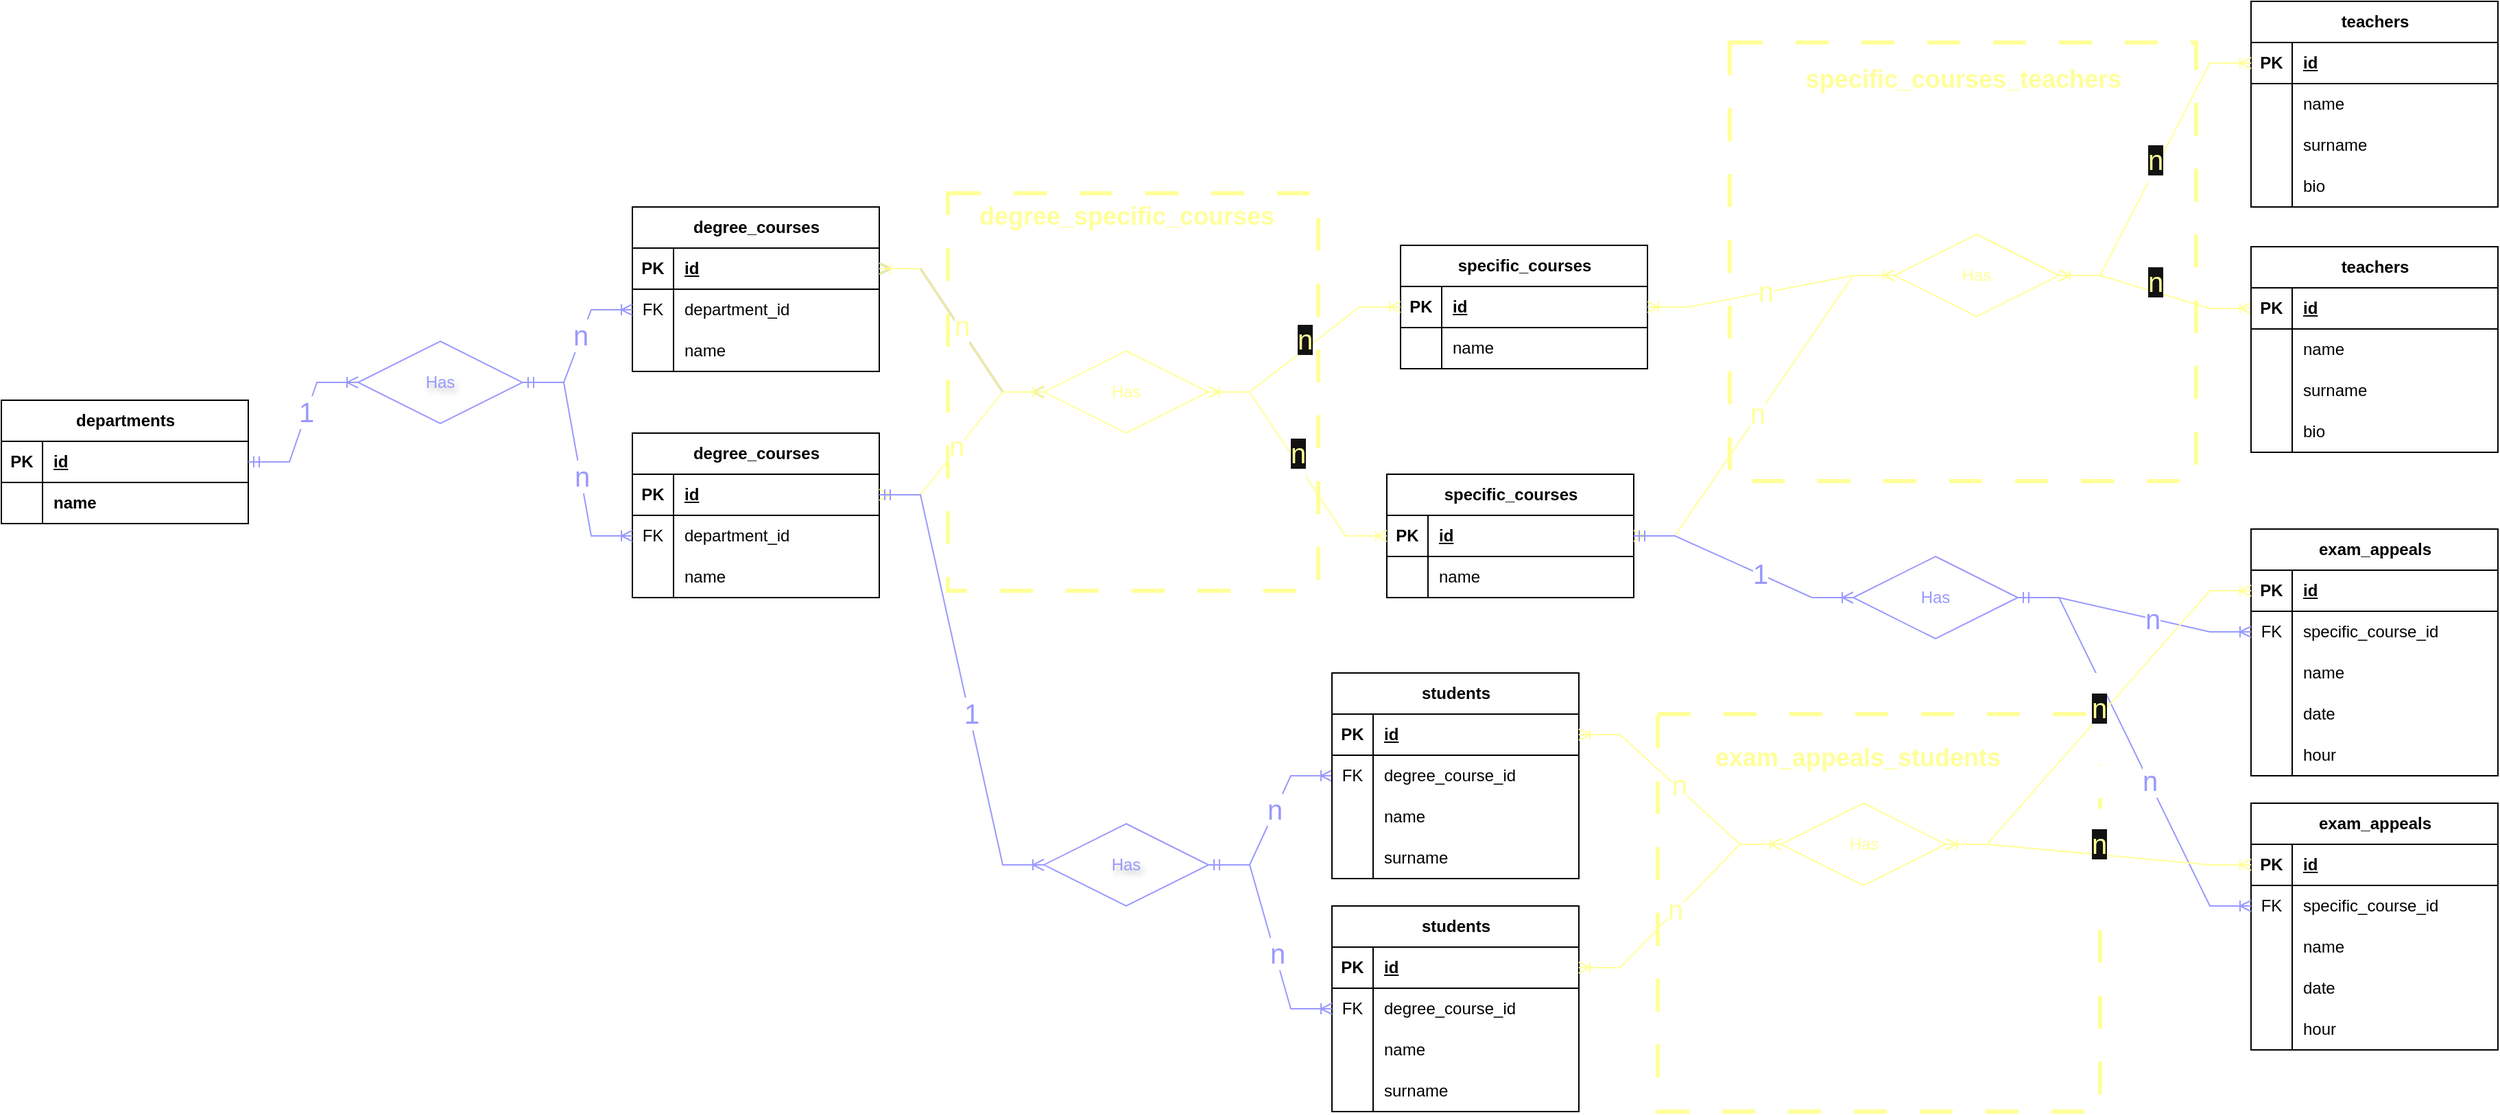 <mxfile version="27.0.9">
  <diagram name="Pagina-1" id="06k3Z27PeAj8y19fnz2d">
    <mxGraphModel dx="2156" dy="1875" grid="1" gridSize="10" guides="1" tooltips="1" connect="1" arrows="1" fold="1" page="0" pageScale="1" pageWidth="1169" pageHeight="827" math="0" shadow="0">
      <root>
        <mxCell id="0" />
        <mxCell id="1" parent="0" />
        <mxCell id="ir2GBz2Fv59OyJPGBXvR-329" value="" style="rounded=0;whiteSpace=wrap;html=1;fillColor=none;strokeWidth=3;dashed=1;dashPattern=8 8;fontColor=#FFFF99;strokeColor=#FFFF99;" parent="1" vertex="1">
          <mxGeometry x="1270" y="-100" width="340" height="320" as="geometry" />
        </mxCell>
        <mxCell id="ir2GBz2Fv59OyJPGBXvR-309" value="" style="rounded=0;whiteSpace=wrap;html=1;fillColor=none;strokeWidth=3;dashed=1;dashPattern=8 8;fontColor=#FFFF99;strokeColor=#FFFF99;" parent="1" vertex="1">
          <mxGeometry x="700" y="10" width="270" height="290" as="geometry" />
        </mxCell>
        <mxCell id="ir2GBz2Fv59OyJPGBXvR-310" value="&lt;font style=&quot;font-size: 18px;&quot;&gt;specific_courses_teachers&lt;/font&gt;" style="text;strokeColor=none;fillColor=none;html=1;fontSize=24;fontStyle=1;verticalAlign=middle;align=center;fontColor=#FFFF99;" parent="1" vertex="1">
          <mxGeometry x="1322.5" y="-90" width="235" height="30" as="geometry" />
        </mxCell>
        <mxCell id="ir2GBz2Fv59OyJPGBXvR-1" value="departments" style="shape=table;startSize=30;container=1;collapsible=1;childLayout=tableLayout;fixedRows=1;rowLines=0;fontStyle=1;align=center;resizeLast=1;html=1;" parent="1" vertex="1">
          <mxGeometry x="10" y="161" width="180" height="90" as="geometry" />
        </mxCell>
        <mxCell id="ir2GBz2Fv59OyJPGBXvR-378" value="" style="shape=tableRow;horizontal=0;startSize=0;swimlaneHead=0;swimlaneBody=0;fillColor=none;collapsible=0;dropTarget=0;points=[[0,0.5],[1,0.5]];portConstraint=eastwest;top=0;left=0;right=0;bottom=1;" parent="ir2GBz2Fv59OyJPGBXvR-1" vertex="1">
          <mxGeometry y="30" width="180" height="30" as="geometry" />
        </mxCell>
        <mxCell id="ir2GBz2Fv59OyJPGBXvR-379" value="PK" style="shape=partialRectangle;connectable=0;fillColor=none;top=0;left=0;bottom=0;right=0;fontStyle=1;overflow=hidden;whiteSpace=wrap;html=1;" parent="ir2GBz2Fv59OyJPGBXvR-378" vertex="1">
          <mxGeometry width="30" height="30" as="geometry">
            <mxRectangle width="30" height="30" as="alternateBounds" />
          </mxGeometry>
        </mxCell>
        <mxCell id="ir2GBz2Fv59OyJPGBXvR-380" value="id" style="shape=partialRectangle;connectable=0;fillColor=none;top=0;left=0;bottom=0;right=0;align=left;spacingLeft=6;fontStyle=5;overflow=hidden;whiteSpace=wrap;html=1;" parent="ir2GBz2Fv59OyJPGBXvR-378" vertex="1">
          <mxGeometry x="30" width="150" height="30" as="geometry">
            <mxRectangle width="150" height="30" as="alternateBounds" />
          </mxGeometry>
        </mxCell>
        <mxCell id="ir2GBz2Fv59OyJPGBXvR-2" value="" style="shape=tableRow;horizontal=0;startSize=0;swimlaneHead=0;swimlaneBody=0;fillColor=none;collapsible=0;dropTarget=0;points=[[0,0.5],[1,0.5]];portConstraint=eastwest;top=0;left=0;right=0;bottom=1;" parent="ir2GBz2Fv59OyJPGBXvR-1" vertex="1">
          <mxGeometry y="60" width="180" height="30" as="geometry" />
        </mxCell>
        <mxCell id="ir2GBz2Fv59OyJPGBXvR-3" value="" style="shape=partialRectangle;connectable=0;fillColor=none;top=0;left=0;bottom=0;right=0;fontStyle=1;overflow=hidden;whiteSpace=wrap;html=1;" parent="ir2GBz2Fv59OyJPGBXvR-2" vertex="1">
          <mxGeometry width="30" height="30" as="geometry">
            <mxRectangle width="30" height="30" as="alternateBounds" />
          </mxGeometry>
        </mxCell>
        <mxCell id="ir2GBz2Fv59OyJPGBXvR-4" value="name" style="shape=partialRectangle;connectable=0;fillColor=none;top=0;left=0;bottom=0;right=0;align=left;spacingLeft=6;fontStyle=1;overflow=hidden;whiteSpace=wrap;html=1;" parent="ir2GBz2Fv59OyJPGBXvR-2" vertex="1">
          <mxGeometry x="30" width="150" height="30" as="geometry">
            <mxRectangle width="150" height="30" as="alternateBounds" />
          </mxGeometry>
        </mxCell>
        <mxCell id="ir2GBz2Fv59OyJPGBXvR-14" value="degree_courses" style="shape=table;startSize=30;container=1;collapsible=1;childLayout=tableLayout;fixedRows=1;rowLines=0;fontStyle=1;align=center;resizeLast=1;html=1;" parent="1" vertex="1">
          <mxGeometry x="470" y="185" width="180" height="120" as="geometry" />
        </mxCell>
        <mxCell id="ir2GBz2Fv59OyJPGBXvR-15" value="" style="shape=tableRow;horizontal=0;startSize=0;swimlaneHead=0;swimlaneBody=0;fillColor=none;collapsible=0;dropTarget=0;points=[[0,0.5],[1,0.5]];portConstraint=eastwest;top=0;left=0;right=0;bottom=1;" parent="ir2GBz2Fv59OyJPGBXvR-14" vertex="1">
          <mxGeometry y="30" width="180" height="30" as="geometry" />
        </mxCell>
        <mxCell id="ir2GBz2Fv59OyJPGBXvR-16" value="PK" style="shape=partialRectangle;connectable=0;fillColor=none;top=0;left=0;bottom=0;right=0;fontStyle=1;overflow=hidden;whiteSpace=wrap;html=1;" parent="ir2GBz2Fv59OyJPGBXvR-15" vertex="1">
          <mxGeometry width="30" height="30" as="geometry">
            <mxRectangle width="30" height="30" as="alternateBounds" />
          </mxGeometry>
        </mxCell>
        <mxCell id="ir2GBz2Fv59OyJPGBXvR-17" value="id" style="shape=partialRectangle;connectable=0;fillColor=none;top=0;left=0;bottom=0;right=0;align=left;spacingLeft=6;fontStyle=5;overflow=hidden;whiteSpace=wrap;html=1;" parent="ir2GBz2Fv59OyJPGBXvR-15" vertex="1">
          <mxGeometry x="30" width="150" height="30" as="geometry">
            <mxRectangle width="150" height="30" as="alternateBounds" />
          </mxGeometry>
        </mxCell>
        <mxCell id="ir2GBz2Fv59OyJPGBXvR-18" value="" style="shape=tableRow;horizontal=0;startSize=0;swimlaneHead=0;swimlaneBody=0;fillColor=none;collapsible=0;dropTarget=0;points=[[0,0.5],[1,0.5]];portConstraint=eastwest;top=0;left=0;right=0;bottom=0;" parent="ir2GBz2Fv59OyJPGBXvR-14" vertex="1">
          <mxGeometry y="60" width="180" height="30" as="geometry" />
        </mxCell>
        <mxCell id="ir2GBz2Fv59OyJPGBXvR-19" value="FK" style="shape=partialRectangle;connectable=0;fillColor=none;top=0;left=0;bottom=0;right=0;editable=1;overflow=hidden;whiteSpace=wrap;html=1;" parent="ir2GBz2Fv59OyJPGBXvR-18" vertex="1">
          <mxGeometry width="30" height="30" as="geometry">
            <mxRectangle width="30" height="30" as="alternateBounds" />
          </mxGeometry>
        </mxCell>
        <mxCell id="ir2GBz2Fv59OyJPGBXvR-20" value="department_id" style="shape=partialRectangle;connectable=0;fillColor=none;top=0;left=0;bottom=0;right=0;align=left;spacingLeft=6;overflow=hidden;whiteSpace=wrap;html=1;" parent="ir2GBz2Fv59OyJPGBXvR-18" vertex="1">
          <mxGeometry x="30" width="150" height="30" as="geometry">
            <mxRectangle width="150" height="30" as="alternateBounds" />
          </mxGeometry>
        </mxCell>
        <mxCell id="ir2GBz2Fv59OyJPGBXvR-21" value="" style="shape=tableRow;horizontal=0;startSize=0;swimlaneHead=0;swimlaneBody=0;fillColor=none;collapsible=0;dropTarget=0;points=[[0,0.5],[1,0.5]];portConstraint=eastwest;top=0;left=0;right=0;bottom=0;" parent="ir2GBz2Fv59OyJPGBXvR-14" vertex="1">
          <mxGeometry y="90" width="180" height="30" as="geometry" />
        </mxCell>
        <mxCell id="ir2GBz2Fv59OyJPGBXvR-22" value="" style="shape=partialRectangle;connectable=0;fillColor=none;top=0;left=0;bottom=0;right=0;editable=1;overflow=hidden;whiteSpace=wrap;html=1;" parent="ir2GBz2Fv59OyJPGBXvR-21" vertex="1">
          <mxGeometry width="30" height="30" as="geometry">
            <mxRectangle width="30" height="30" as="alternateBounds" />
          </mxGeometry>
        </mxCell>
        <mxCell id="ir2GBz2Fv59OyJPGBXvR-23" value="name" style="shape=partialRectangle;connectable=0;fillColor=none;top=0;left=0;bottom=0;right=0;align=left;spacingLeft=6;overflow=hidden;whiteSpace=wrap;html=1;" parent="ir2GBz2Fv59OyJPGBXvR-21" vertex="1">
          <mxGeometry x="30" width="150" height="30" as="geometry">
            <mxRectangle width="150" height="30" as="alternateBounds" />
          </mxGeometry>
        </mxCell>
        <mxCell id="ir2GBz2Fv59OyJPGBXvR-27" value="Has" style="shape=rhombus;perimeter=rhombusPerimeter;whiteSpace=wrap;html=1;align=center;textShadow=1;strokeColor=#9999FF;fontColor=#9999FF;" parent="1" vertex="1">
          <mxGeometry x="270" y="118" width="120" height="60" as="geometry" />
        </mxCell>
        <mxCell id="ir2GBz2Fv59OyJPGBXvR-32" value="" style="edgeStyle=entityRelationEdgeStyle;fontSize=12;html=1;endArrow=ERoneToMany;startArrow=ERmandOne;rounded=0;exitX=1;exitY=0.5;exitDx=0;exitDy=0;strokeColor=#9999FF;" parent="1" source="ir2GBz2Fv59OyJPGBXvR-27" target="ir2GBz2Fv59OyJPGBXvR-18" edge="1">
          <mxGeometry width="100" height="100" relative="1" as="geometry">
            <mxPoint x="390" y="296" as="sourcePoint" />
            <mxPoint x="490" y="196" as="targetPoint" />
          </mxGeometry>
        </mxCell>
        <mxCell id="ir2GBz2Fv59OyJPGBXvR-33" value="&lt;font style=&quot;font-size: 20px;&quot;&gt;n&lt;/font&gt;" style="edgeLabel;html=1;align=center;verticalAlign=middle;resizable=0;points=[];fontColor=#9999FF;" parent="ir2GBz2Fv59OyJPGBXvR-32" vertex="1" connectable="0">
          <mxGeometry x="0.146" y="1" relative="1" as="geometry">
            <mxPoint as="offset" />
          </mxGeometry>
        </mxCell>
        <mxCell id="ir2GBz2Fv59OyJPGBXvR-34" value="" style="edgeStyle=entityRelationEdgeStyle;fontSize=12;html=1;endArrow=ERoneToMany;startArrow=ERmandOne;rounded=0;exitX=1;exitY=0.5;exitDx=0;exitDy=0;entryX=0;entryY=0.5;entryDx=0;entryDy=0;strokeColor=#9999FF;" parent="1" source="ir2GBz2Fv59OyJPGBXvR-378" target="ir2GBz2Fv59OyJPGBXvR-27" edge="1">
          <mxGeometry width="100" height="100" relative="1" as="geometry">
            <mxPoint x="190" y="286" as="sourcePoint" />
            <mxPoint x="300" y="391" as="targetPoint" />
          </mxGeometry>
        </mxCell>
        <mxCell id="ir2GBz2Fv59OyJPGBXvR-35" value="&lt;font style=&quot;font-size: 20px;&quot;&gt;1&lt;/font&gt;" style="edgeLabel;html=1;align=center;verticalAlign=middle;resizable=0;points=[];fontColor=#9999FF;" parent="ir2GBz2Fv59OyJPGBXvR-34" vertex="1" connectable="0">
          <mxGeometry x="0.146" y="1" relative="1" as="geometry">
            <mxPoint as="offset" />
          </mxGeometry>
        </mxCell>
        <mxCell id="ir2GBz2Fv59OyJPGBXvR-36" value="degree_courses" style="shape=table;startSize=30;container=1;collapsible=1;childLayout=tableLayout;fixedRows=1;rowLines=0;fontStyle=1;align=center;resizeLast=1;html=1;" parent="1" vertex="1">
          <mxGeometry x="470" y="20" width="180" height="120" as="geometry" />
        </mxCell>
        <mxCell id="ir2GBz2Fv59OyJPGBXvR-37" value="" style="shape=tableRow;horizontal=0;startSize=0;swimlaneHead=0;swimlaneBody=0;fillColor=none;collapsible=0;dropTarget=0;points=[[0,0.5],[1,0.5]];portConstraint=eastwest;top=0;left=0;right=0;bottom=1;" parent="ir2GBz2Fv59OyJPGBXvR-36" vertex="1">
          <mxGeometry y="30" width="180" height="30" as="geometry" />
        </mxCell>
        <mxCell id="ir2GBz2Fv59OyJPGBXvR-38" value="PK" style="shape=partialRectangle;connectable=0;fillColor=none;top=0;left=0;bottom=0;right=0;fontStyle=1;overflow=hidden;whiteSpace=wrap;html=1;" parent="ir2GBz2Fv59OyJPGBXvR-37" vertex="1">
          <mxGeometry width="30" height="30" as="geometry">
            <mxRectangle width="30" height="30" as="alternateBounds" />
          </mxGeometry>
        </mxCell>
        <mxCell id="ir2GBz2Fv59OyJPGBXvR-39" value="id" style="shape=partialRectangle;connectable=0;fillColor=none;top=0;left=0;bottom=0;right=0;align=left;spacingLeft=6;fontStyle=5;overflow=hidden;whiteSpace=wrap;html=1;" parent="ir2GBz2Fv59OyJPGBXvR-37" vertex="1">
          <mxGeometry x="30" width="150" height="30" as="geometry">
            <mxRectangle width="150" height="30" as="alternateBounds" />
          </mxGeometry>
        </mxCell>
        <mxCell id="ir2GBz2Fv59OyJPGBXvR-40" value="" style="shape=tableRow;horizontal=0;startSize=0;swimlaneHead=0;swimlaneBody=0;fillColor=none;collapsible=0;dropTarget=0;points=[[0,0.5],[1,0.5]];portConstraint=eastwest;top=0;left=0;right=0;bottom=0;" parent="ir2GBz2Fv59OyJPGBXvR-36" vertex="1">
          <mxGeometry y="60" width="180" height="30" as="geometry" />
        </mxCell>
        <mxCell id="ir2GBz2Fv59OyJPGBXvR-41" value="FK" style="shape=partialRectangle;connectable=0;fillColor=none;top=0;left=0;bottom=0;right=0;editable=1;overflow=hidden;whiteSpace=wrap;html=1;" parent="ir2GBz2Fv59OyJPGBXvR-40" vertex="1">
          <mxGeometry width="30" height="30" as="geometry">
            <mxRectangle width="30" height="30" as="alternateBounds" />
          </mxGeometry>
        </mxCell>
        <mxCell id="ir2GBz2Fv59OyJPGBXvR-42" value="department_id" style="shape=partialRectangle;connectable=0;fillColor=none;top=0;left=0;bottom=0;right=0;align=left;spacingLeft=6;overflow=hidden;whiteSpace=wrap;html=1;" parent="ir2GBz2Fv59OyJPGBXvR-40" vertex="1">
          <mxGeometry x="30" width="150" height="30" as="geometry">
            <mxRectangle width="150" height="30" as="alternateBounds" />
          </mxGeometry>
        </mxCell>
        <mxCell id="ir2GBz2Fv59OyJPGBXvR-43" value="" style="shape=tableRow;horizontal=0;startSize=0;swimlaneHead=0;swimlaneBody=0;fillColor=none;collapsible=0;dropTarget=0;points=[[0,0.5],[1,0.5]];portConstraint=eastwest;top=0;left=0;right=0;bottom=0;" parent="ir2GBz2Fv59OyJPGBXvR-36" vertex="1">
          <mxGeometry y="90" width="180" height="30" as="geometry" />
        </mxCell>
        <mxCell id="ir2GBz2Fv59OyJPGBXvR-44" value="" style="shape=partialRectangle;connectable=0;fillColor=none;top=0;left=0;bottom=0;right=0;editable=1;overflow=hidden;whiteSpace=wrap;html=1;" parent="ir2GBz2Fv59OyJPGBXvR-43" vertex="1">
          <mxGeometry width="30" height="30" as="geometry">
            <mxRectangle width="30" height="30" as="alternateBounds" />
          </mxGeometry>
        </mxCell>
        <mxCell id="ir2GBz2Fv59OyJPGBXvR-45" value="name" style="shape=partialRectangle;connectable=0;fillColor=none;top=0;left=0;bottom=0;right=0;align=left;spacingLeft=6;overflow=hidden;whiteSpace=wrap;html=1;" parent="ir2GBz2Fv59OyJPGBXvR-43" vertex="1">
          <mxGeometry x="30" width="150" height="30" as="geometry">
            <mxRectangle width="150" height="30" as="alternateBounds" />
          </mxGeometry>
        </mxCell>
        <mxCell id="ir2GBz2Fv59OyJPGBXvR-46" value="" style="edgeStyle=entityRelationEdgeStyle;fontSize=12;html=1;endArrow=ERoneToMany;startArrow=ERmandOne;rounded=0;exitX=1;exitY=0.5;exitDx=0;exitDy=0;entryX=0;entryY=0.5;entryDx=0;entryDy=0;strokeColor=#9999FF;" parent="1" source="ir2GBz2Fv59OyJPGBXvR-27" target="ir2GBz2Fv59OyJPGBXvR-40" edge="1">
          <mxGeometry width="100" height="100" relative="1" as="geometry">
            <mxPoint x="430" y="206" as="sourcePoint" />
            <mxPoint x="540" y="311" as="targetPoint" />
          </mxGeometry>
        </mxCell>
        <mxCell id="ir2GBz2Fv59OyJPGBXvR-47" value="&lt;font style=&quot;font-size: 20px;&quot;&gt;n&lt;/font&gt;" style="edgeLabel;html=1;align=center;verticalAlign=middle;resizable=0;points=[];fontColor=#9999FF;" parent="ir2GBz2Fv59OyJPGBXvR-46" vertex="1" connectable="0">
          <mxGeometry x="0.146" y="1" relative="1" as="geometry">
            <mxPoint as="offset" />
          </mxGeometry>
        </mxCell>
        <mxCell id="ir2GBz2Fv59OyJPGBXvR-141" value="specific_courses" style="shape=table;startSize=30;container=1;collapsible=1;childLayout=tableLayout;fixedRows=1;rowLines=0;fontStyle=1;align=center;resizeLast=1;html=1;" parent="1" vertex="1">
          <mxGeometry x="1030" y="48" width="180" height="90" as="geometry" />
        </mxCell>
        <mxCell id="ir2GBz2Fv59OyJPGBXvR-142" value="" style="shape=tableRow;horizontal=0;startSize=0;swimlaneHead=0;swimlaneBody=0;fillColor=none;collapsible=0;dropTarget=0;points=[[0,0.5],[1,0.5]];portConstraint=eastwest;top=0;left=0;right=0;bottom=1;" parent="ir2GBz2Fv59OyJPGBXvR-141" vertex="1">
          <mxGeometry y="30" width="180" height="30" as="geometry" />
        </mxCell>
        <mxCell id="ir2GBz2Fv59OyJPGBXvR-143" value="PK" style="shape=partialRectangle;connectable=0;fillColor=none;top=0;left=0;bottom=0;right=0;fontStyle=1;overflow=hidden;whiteSpace=wrap;html=1;" parent="ir2GBz2Fv59OyJPGBXvR-142" vertex="1">
          <mxGeometry width="30" height="30" as="geometry">
            <mxRectangle width="30" height="30" as="alternateBounds" />
          </mxGeometry>
        </mxCell>
        <mxCell id="ir2GBz2Fv59OyJPGBXvR-144" value="id" style="shape=partialRectangle;connectable=0;fillColor=none;top=0;left=0;bottom=0;right=0;align=left;spacingLeft=6;fontStyle=5;overflow=hidden;whiteSpace=wrap;html=1;" parent="ir2GBz2Fv59OyJPGBXvR-142" vertex="1">
          <mxGeometry x="30" width="150" height="30" as="geometry">
            <mxRectangle width="150" height="30" as="alternateBounds" />
          </mxGeometry>
        </mxCell>
        <mxCell id="ir2GBz2Fv59OyJPGBXvR-145" value="" style="shape=tableRow;horizontal=0;startSize=0;swimlaneHead=0;swimlaneBody=0;fillColor=none;collapsible=0;dropTarget=0;points=[[0,0.5],[1,0.5]];portConstraint=eastwest;top=0;left=0;right=0;bottom=0;" parent="ir2GBz2Fv59OyJPGBXvR-141" vertex="1">
          <mxGeometry y="60" width="180" height="30" as="geometry" />
        </mxCell>
        <mxCell id="ir2GBz2Fv59OyJPGBXvR-146" value="" style="shape=partialRectangle;connectable=0;fillColor=none;top=0;left=0;bottom=0;right=0;editable=1;overflow=hidden;whiteSpace=wrap;html=1;" parent="ir2GBz2Fv59OyJPGBXvR-145" vertex="1">
          <mxGeometry width="30" height="30" as="geometry">
            <mxRectangle width="30" height="30" as="alternateBounds" />
          </mxGeometry>
        </mxCell>
        <mxCell id="ir2GBz2Fv59OyJPGBXvR-147" value="name" style="shape=partialRectangle;connectable=0;fillColor=none;top=0;left=0;bottom=0;right=0;align=left;spacingLeft=6;overflow=hidden;whiteSpace=wrap;html=1;" parent="ir2GBz2Fv59OyJPGBXvR-145" vertex="1">
          <mxGeometry x="30" width="150" height="30" as="geometry">
            <mxRectangle width="150" height="30" as="alternateBounds" />
          </mxGeometry>
        </mxCell>
        <mxCell id="ir2GBz2Fv59OyJPGBXvR-154" value="specific_courses" style="shape=table;startSize=30;container=1;collapsible=1;childLayout=tableLayout;fixedRows=1;rowLines=0;fontStyle=1;align=center;resizeLast=1;html=1;" parent="1" vertex="1">
          <mxGeometry x="1020" y="215" width="180" height="90" as="geometry" />
        </mxCell>
        <mxCell id="ir2GBz2Fv59OyJPGBXvR-155" value="" style="shape=tableRow;horizontal=0;startSize=0;swimlaneHead=0;swimlaneBody=0;fillColor=none;collapsible=0;dropTarget=0;points=[[0,0.5],[1,0.5]];portConstraint=eastwest;top=0;left=0;right=0;bottom=1;" parent="ir2GBz2Fv59OyJPGBXvR-154" vertex="1">
          <mxGeometry y="30" width="180" height="30" as="geometry" />
        </mxCell>
        <mxCell id="ir2GBz2Fv59OyJPGBXvR-156" value="PK" style="shape=partialRectangle;connectable=0;fillColor=none;top=0;left=0;bottom=0;right=0;fontStyle=1;overflow=hidden;whiteSpace=wrap;html=1;" parent="ir2GBz2Fv59OyJPGBXvR-155" vertex="1">
          <mxGeometry width="30" height="30" as="geometry">
            <mxRectangle width="30" height="30" as="alternateBounds" />
          </mxGeometry>
        </mxCell>
        <mxCell id="ir2GBz2Fv59OyJPGBXvR-157" value="id" style="shape=partialRectangle;connectable=0;fillColor=none;top=0;left=0;bottom=0;right=0;align=left;spacingLeft=6;fontStyle=5;overflow=hidden;whiteSpace=wrap;html=1;" parent="ir2GBz2Fv59OyJPGBXvR-155" vertex="1">
          <mxGeometry x="30" width="150" height="30" as="geometry">
            <mxRectangle width="150" height="30" as="alternateBounds" />
          </mxGeometry>
        </mxCell>
        <mxCell id="ir2GBz2Fv59OyJPGBXvR-158" value="" style="shape=tableRow;horizontal=0;startSize=0;swimlaneHead=0;swimlaneBody=0;fillColor=none;collapsible=0;dropTarget=0;points=[[0,0.5],[1,0.5]];portConstraint=eastwest;top=0;left=0;right=0;bottom=0;" parent="ir2GBz2Fv59OyJPGBXvR-154" vertex="1">
          <mxGeometry y="60" width="180" height="30" as="geometry" />
        </mxCell>
        <mxCell id="ir2GBz2Fv59OyJPGBXvR-159" value="" style="shape=partialRectangle;connectable=0;fillColor=none;top=0;left=0;bottom=0;right=0;editable=1;overflow=hidden;whiteSpace=wrap;html=1;" parent="ir2GBz2Fv59OyJPGBXvR-158" vertex="1">
          <mxGeometry width="30" height="30" as="geometry">
            <mxRectangle width="30" height="30" as="alternateBounds" />
          </mxGeometry>
        </mxCell>
        <mxCell id="ir2GBz2Fv59OyJPGBXvR-160" value="name" style="shape=partialRectangle;connectable=0;fillColor=none;top=0;left=0;bottom=0;right=0;align=left;spacingLeft=6;overflow=hidden;whiteSpace=wrap;html=1;" parent="ir2GBz2Fv59OyJPGBXvR-158" vertex="1">
          <mxGeometry x="30" width="150" height="30" as="geometry">
            <mxRectangle width="150" height="30" as="alternateBounds" />
          </mxGeometry>
        </mxCell>
        <mxCell id="ir2GBz2Fv59OyJPGBXvR-161" value="Has" style="shape=rhombus;perimeter=rhombusPerimeter;whiteSpace=wrap;html=1;align=center;strokeColor=#FFFF99;fontColor=#FFFF99;" parent="1" vertex="1">
          <mxGeometry x="770" y="125" width="120" height="60" as="geometry" />
        </mxCell>
        <mxCell id="ir2GBz2Fv59OyJPGBXvR-162" value="" style="edgeStyle=entityRelationEdgeStyle;fontSize=12;html=1;endArrow=ERoneToMany;startArrow=ERoneToMany;rounded=0;exitX=1;exitY=0.5;exitDx=0;exitDy=0;entryX=0;entryY=0.5;entryDx=0;entryDy=0;" parent="1" source="ir2GBz2Fv59OyJPGBXvR-37" target="ir2GBz2Fv59OyJPGBXvR-161" edge="1">
          <mxGeometry width="100" height="100" relative="1" as="geometry">
            <mxPoint x="950" y="380" as="sourcePoint" />
            <mxPoint x="1050" y="280" as="targetPoint" />
          </mxGeometry>
        </mxCell>
        <mxCell id="ir2GBz2Fv59OyJPGBXvR-165" value="&lt;font style=&quot;font-size: 20px;&quot;&gt;n&lt;/font&gt;" style="edgeLabel;html=1;align=center;verticalAlign=middle;resizable=0;points=[];" parent="ir2GBz2Fv59OyJPGBXvR-162" vertex="1" connectable="0">
          <mxGeometry x="-0.044" y="2" relative="1" as="geometry">
            <mxPoint as="offset" />
          </mxGeometry>
        </mxCell>
        <mxCell id="ir2GBz2Fv59OyJPGBXvR-163" value="&#xa;&lt;span style=&quot;font-family: Helvetica; font-size: 20px; font-style: normal; font-variant-ligatures: normal; font-variant-caps: normal; font-weight: 400; letter-spacing: normal; orphans: 2; text-align: center; text-indent: 0px; text-transform: none; widows: 2; word-spacing: 0px; -webkit-text-stroke-width: 0px; white-space: nowrap; background-color: rgb(18, 18, 18); text-decoration-thickness: initial; text-decoration-style: initial; text-decoration-color: initial; float: none; display: inline !important;&quot;&gt;n&lt;/span&gt;&#xa;&#xa;" style="edgeStyle=entityRelationEdgeStyle;fontSize=12;html=1;endArrow=ERoneToMany;startArrow=ERoneToMany;rounded=0;exitX=1;exitY=0.5;exitDx=0;exitDy=0;entryX=0;entryY=0.5;entryDx=0;entryDy=0;strokeColor=#FFFF99;fontColor=#FFFF99;" parent="1" source="ir2GBz2Fv59OyJPGBXvR-161" target="ir2GBz2Fv59OyJPGBXvR-142" edge="1">
          <mxGeometry width="100" height="100" relative="1" as="geometry">
            <mxPoint x="1010" y="86" as="sourcePoint" />
            <mxPoint x="1170" y="41" as="targetPoint" />
          </mxGeometry>
        </mxCell>
        <mxCell id="ir2GBz2Fv59OyJPGBXvR-164" value="&#xa;&lt;span style=&quot;font-family: Helvetica; font-size: 20px; font-style: normal; font-variant-ligatures: normal; font-variant-caps: normal; font-weight: 400; letter-spacing: normal; orphans: 2; text-align: center; text-indent: 0px; text-transform: none; widows: 2; word-spacing: 0px; -webkit-text-stroke-width: 0px; white-space: nowrap; background-color: rgb(18, 18, 18); text-decoration-thickness: initial; text-decoration-style: initial; text-decoration-color: initial; float: none; display: inline !important;&quot;&gt;n&lt;/span&gt;&#xa;&#xa;" style="edgeStyle=entityRelationEdgeStyle;fontSize=12;html=1;endArrow=ERoneToMany;startArrow=ERoneToMany;rounded=0;exitX=1;exitY=0.5;exitDx=0;exitDy=0;entryX=0;entryY=0.5;entryDx=0;entryDy=0;strokeColor=#FFFF99;fontColor=#FFFF99;" parent="1" source="ir2GBz2Fv59OyJPGBXvR-161" target="ir2GBz2Fv59OyJPGBXvR-155" edge="1">
          <mxGeometry width="100" height="100" relative="1" as="geometry">
            <mxPoint x="990" y="141" as="sourcePoint" />
            <mxPoint x="1150" y="110" as="targetPoint" />
          </mxGeometry>
        </mxCell>
        <mxCell id="ir2GBz2Fv59OyJPGBXvR-312" value="" style="edgeStyle=entityRelationEdgeStyle;fontSize=12;html=1;endArrow=ERoneToMany;startArrow=ERoneToMany;rounded=0;exitX=1;exitY=0.5;exitDx=0;exitDy=0;entryX=0;entryY=0.5;entryDx=0;entryDy=0;strokeColor=#FFFF99;" parent="1" source="ir2GBz2Fv59OyJPGBXvR-37" target="ir2GBz2Fv59OyJPGBXvR-161" edge="1">
          <mxGeometry width="100" height="100" relative="1" as="geometry">
            <mxPoint x="720" y="131" as="sourcePoint" />
            <mxPoint x="860" y="236" as="targetPoint" />
            <Array as="points">
              <mxPoint x="740" y="240" />
            </Array>
          </mxGeometry>
        </mxCell>
        <mxCell id="ir2GBz2Fv59OyJPGBXvR-313" value="&lt;font style=&quot;font-size: 20px;&quot;&gt;n&lt;/font&gt;" style="edgeLabel;html=1;align=center;verticalAlign=middle;resizable=0;points=[];fontColor=#FFFF99;" parent="ir2GBz2Fv59OyJPGBXvR-312" vertex="1" connectable="0">
          <mxGeometry x="-0.044" y="2" relative="1" as="geometry">
            <mxPoint as="offset" />
          </mxGeometry>
        </mxCell>
        <mxCell id="ir2GBz2Fv59OyJPGBXvR-314" value="" style="edgeStyle=entityRelationEdgeStyle;fontSize=12;html=1;endArrow=ERoneToMany;startArrow=ERoneToMany;rounded=0;exitX=1;exitY=0.5;exitDx=0;exitDy=0;entryX=0;entryY=0.5;entryDx=0;entryDy=0;strokeColor=#FFFF99;" parent="1" source="ir2GBz2Fv59OyJPGBXvR-15" target="ir2GBz2Fv59OyJPGBXvR-161" edge="1">
          <mxGeometry width="100" height="100" relative="1" as="geometry">
            <mxPoint x="750" y="296" as="sourcePoint" />
            <mxPoint x="860" y="236" as="targetPoint" />
            <Array as="points">
              <mxPoint x="750" y="399" />
              <mxPoint x="800" y="379" />
            </Array>
          </mxGeometry>
        </mxCell>
        <mxCell id="ir2GBz2Fv59OyJPGBXvR-315" value="&lt;font style=&quot;font-size: 20px;&quot;&gt;n&lt;/font&gt;" style="edgeLabel;html=1;align=center;verticalAlign=middle;resizable=0;points=[];fontColor=#FFFF99;" parent="ir2GBz2Fv59OyJPGBXvR-314" vertex="1" connectable="0">
          <mxGeometry x="-0.044" y="2" relative="1" as="geometry">
            <mxPoint as="offset" />
          </mxGeometry>
        </mxCell>
        <mxCell id="ir2GBz2Fv59OyJPGBXvR-316" value="teachers" style="shape=table;startSize=30;container=1;collapsible=1;childLayout=tableLayout;fixedRows=1;rowLines=0;fontStyle=1;align=center;resizeLast=1;html=1;" parent="1" vertex="1">
          <mxGeometry x="1650" y="-130" width="180" height="150" as="geometry" />
        </mxCell>
        <mxCell id="ir2GBz2Fv59OyJPGBXvR-317" value="" style="shape=tableRow;horizontal=0;startSize=0;swimlaneHead=0;swimlaneBody=0;fillColor=none;collapsible=0;dropTarget=0;points=[[0,0.5],[1,0.5]];portConstraint=eastwest;top=0;left=0;right=0;bottom=1;" parent="ir2GBz2Fv59OyJPGBXvR-316" vertex="1">
          <mxGeometry y="30" width="180" height="30" as="geometry" />
        </mxCell>
        <mxCell id="ir2GBz2Fv59OyJPGBXvR-318" value="PK" style="shape=partialRectangle;connectable=0;fillColor=none;top=0;left=0;bottom=0;right=0;fontStyle=1;overflow=hidden;whiteSpace=wrap;html=1;" parent="ir2GBz2Fv59OyJPGBXvR-317" vertex="1">
          <mxGeometry width="30" height="30" as="geometry">
            <mxRectangle width="30" height="30" as="alternateBounds" />
          </mxGeometry>
        </mxCell>
        <mxCell id="ir2GBz2Fv59OyJPGBXvR-319" value="id" style="shape=partialRectangle;connectable=0;fillColor=none;top=0;left=0;bottom=0;right=0;align=left;spacingLeft=6;fontStyle=5;overflow=hidden;whiteSpace=wrap;html=1;" parent="ir2GBz2Fv59OyJPGBXvR-317" vertex="1">
          <mxGeometry x="30" width="150" height="30" as="geometry">
            <mxRectangle width="150" height="30" as="alternateBounds" />
          </mxGeometry>
        </mxCell>
        <mxCell id="ir2GBz2Fv59OyJPGBXvR-320" value="" style="shape=tableRow;horizontal=0;startSize=0;swimlaneHead=0;swimlaneBody=0;fillColor=none;collapsible=0;dropTarget=0;points=[[0,0.5],[1,0.5]];portConstraint=eastwest;top=0;left=0;right=0;bottom=0;" parent="ir2GBz2Fv59OyJPGBXvR-316" vertex="1">
          <mxGeometry y="60" width="180" height="30" as="geometry" />
        </mxCell>
        <mxCell id="ir2GBz2Fv59OyJPGBXvR-321" value="" style="shape=partialRectangle;connectable=0;fillColor=none;top=0;left=0;bottom=0;right=0;editable=1;overflow=hidden;whiteSpace=wrap;html=1;" parent="ir2GBz2Fv59OyJPGBXvR-320" vertex="1">
          <mxGeometry width="30" height="30" as="geometry">
            <mxRectangle width="30" height="30" as="alternateBounds" />
          </mxGeometry>
        </mxCell>
        <mxCell id="ir2GBz2Fv59OyJPGBXvR-322" value="name" style="shape=partialRectangle;connectable=0;fillColor=none;top=0;left=0;bottom=0;right=0;align=left;spacingLeft=6;overflow=hidden;whiteSpace=wrap;html=1;" parent="ir2GBz2Fv59OyJPGBXvR-320" vertex="1">
          <mxGeometry x="30" width="150" height="30" as="geometry">
            <mxRectangle width="150" height="30" as="alternateBounds" />
          </mxGeometry>
        </mxCell>
        <mxCell id="ir2GBz2Fv59OyJPGBXvR-323" value="" style="shape=tableRow;horizontal=0;startSize=0;swimlaneHead=0;swimlaneBody=0;fillColor=none;collapsible=0;dropTarget=0;points=[[0,0.5],[1,0.5]];portConstraint=eastwest;top=0;left=0;right=0;bottom=0;" parent="ir2GBz2Fv59OyJPGBXvR-316" vertex="1">
          <mxGeometry y="90" width="180" height="30" as="geometry" />
        </mxCell>
        <mxCell id="ir2GBz2Fv59OyJPGBXvR-324" value="" style="shape=partialRectangle;connectable=0;fillColor=none;top=0;left=0;bottom=0;right=0;editable=1;overflow=hidden;whiteSpace=wrap;html=1;" parent="ir2GBz2Fv59OyJPGBXvR-323" vertex="1">
          <mxGeometry width="30" height="30" as="geometry">
            <mxRectangle width="30" height="30" as="alternateBounds" />
          </mxGeometry>
        </mxCell>
        <mxCell id="ir2GBz2Fv59OyJPGBXvR-325" value="surname" style="shape=partialRectangle;connectable=0;fillColor=none;top=0;left=0;bottom=0;right=0;align=left;spacingLeft=6;overflow=hidden;whiteSpace=wrap;html=1;" parent="ir2GBz2Fv59OyJPGBXvR-323" vertex="1">
          <mxGeometry x="30" width="150" height="30" as="geometry">
            <mxRectangle width="150" height="30" as="alternateBounds" />
          </mxGeometry>
        </mxCell>
        <mxCell id="ir2GBz2Fv59OyJPGBXvR-326" value="" style="shape=tableRow;horizontal=0;startSize=0;swimlaneHead=0;swimlaneBody=0;fillColor=none;collapsible=0;dropTarget=0;points=[[0,0.5],[1,0.5]];portConstraint=eastwest;top=0;left=0;right=0;bottom=0;" parent="ir2GBz2Fv59OyJPGBXvR-316" vertex="1">
          <mxGeometry y="120" width="180" height="30" as="geometry" />
        </mxCell>
        <mxCell id="ir2GBz2Fv59OyJPGBXvR-327" value="" style="shape=partialRectangle;connectable=0;fillColor=none;top=0;left=0;bottom=0;right=0;editable=1;overflow=hidden;whiteSpace=wrap;html=1;" parent="ir2GBz2Fv59OyJPGBXvR-326" vertex="1">
          <mxGeometry width="30" height="30" as="geometry">
            <mxRectangle width="30" height="30" as="alternateBounds" />
          </mxGeometry>
        </mxCell>
        <mxCell id="ir2GBz2Fv59OyJPGBXvR-328" value="bio" style="shape=partialRectangle;connectable=0;fillColor=none;top=0;left=0;bottom=0;right=0;align=left;spacingLeft=6;overflow=hidden;whiteSpace=wrap;html=1;" parent="ir2GBz2Fv59OyJPGBXvR-326" vertex="1">
          <mxGeometry x="30" width="150" height="30" as="geometry">
            <mxRectangle width="150" height="30" as="alternateBounds" />
          </mxGeometry>
        </mxCell>
        <mxCell id="ir2GBz2Fv59OyJPGBXvR-330" value="&lt;font style=&quot;font-size: 18px;&quot;&gt;degree_specific_courses&lt;/font&gt;" style="text;strokeColor=none;fillColor=none;html=1;fontSize=24;fontStyle=1;verticalAlign=middle;align=center;fontColor=#FFFF99;" parent="1" vertex="1">
          <mxGeometry x="715" y="10" width="230" height="30" as="geometry" />
        </mxCell>
        <mxCell id="ir2GBz2Fv59OyJPGBXvR-331" value="" style="edgeStyle=entityRelationEdgeStyle;fontSize=12;html=1;endArrow=ERoneToMany;startArrow=ERoneToMany;rounded=0;exitX=1;exitY=0.5;exitDx=0;exitDy=0;entryX=0;entryY=0.5;entryDx=0;entryDy=0;strokeColor=#FFFF99;" parent="1" source="ir2GBz2Fv59OyJPGBXvR-142" target="ir2GBz2Fv59OyJPGBXvR-337" edge="1">
          <mxGeometry width="100" height="100" relative="1" as="geometry">
            <mxPoint x="1500" y="125" as="sourcePoint" />
            <mxPoint x="1640" y="230" as="targetPoint" />
            <Array as="points">
              <mxPoint x="1520" y="234" />
            </Array>
          </mxGeometry>
        </mxCell>
        <mxCell id="ir2GBz2Fv59OyJPGBXvR-332" value="&lt;font style=&quot;font-size: 20px;&quot;&gt;n&lt;/font&gt;" style="edgeLabel;html=1;align=center;verticalAlign=middle;resizable=0;points=[];fontColor=#FFFF99;" parent="ir2GBz2Fv59OyJPGBXvR-331" vertex="1" connectable="0">
          <mxGeometry x="-0.044" y="2" relative="1" as="geometry">
            <mxPoint as="offset" />
          </mxGeometry>
        </mxCell>
        <mxCell id="ir2GBz2Fv59OyJPGBXvR-333" value="" style="edgeStyle=entityRelationEdgeStyle;fontSize=12;html=1;endArrow=ERoneToMany;startArrow=ERoneToMany;rounded=0;exitX=1;exitY=0.5;exitDx=0;exitDy=0;entryX=0;entryY=0.5;entryDx=0;entryDy=0;strokeColor=#FFFF99;" parent="1" source="ir2GBz2Fv59OyJPGBXvR-155" target="ir2GBz2Fv59OyJPGBXvR-337" edge="1">
          <mxGeometry width="100" height="100" relative="1" as="geometry">
            <mxPoint x="1230" y="309" as="sourcePoint" />
            <mxPoint x="1640" y="230" as="targetPoint" />
            <Array as="points">
              <mxPoint x="1530" y="393" />
              <mxPoint x="1580" y="373" />
            </Array>
          </mxGeometry>
        </mxCell>
        <mxCell id="ir2GBz2Fv59OyJPGBXvR-334" value="&lt;font style=&quot;font-size: 20px;&quot;&gt;n&lt;/font&gt;" style="edgeLabel;html=1;align=center;verticalAlign=middle;resizable=0;points=[];fontColor=#FFFF99;" parent="ir2GBz2Fv59OyJPGBXvR-333" vertex="1" connectable="0">
          <mxGeometry x="-0.044" y="2" relative="1" as="geometry">
            <mxPoint as="offset" />
          </mxGeometry>
        </mxCell>
        <mxCell id="ir2GBz2Fv59OyJPGBXvR-335" value="&#xa;&lt;span style=&quot;font-family: Helvetica; font-size: 20px; font-style: normal; font-variant-ligatures: normal; font-variant-caps: normal; font-weight: 400; letter-spacing: normal; orphans: 2; text-align: center; text-indent: 0px; text-transform: none; widows: 2; word-spacing: 0px; -webkit-text-stroke-width: 0px; white-space: nowrap; background-color: rgb(18, 18, 18); text-decoration-thickness: initial; text-decoration-style: initial; text-decoration-color: initial; float: none; display: inline !important;&quot;&gt;n&lt;/span&gt;&#xa;&#xa;" style="edgeStyle=entityRelationEdgeStyle;fontSize=12;html=1;endArrow=ERoneToMany;startArrow=ERoneToMany;rounded=0;exitX=1;exitY=0.5;exitDx=0;exitDy=0;entryX=0;entryY=0.5;entryDx=0;entryDy=0;strokeColor=#FFFF99;fontColor=#FFFF99;" parent="1" source="ir2GBz2Fv59OyJPGBXvR-337" target="ir2GBz2Fv59OyJPGBXvR-317" edge="1">
          <mxGeometry width="100" height="100" relative="1" as="geometry">
            <mxPoint x="1790" y="80" as="sourcePoint" />
            <mxPoint x="1920" y="129" as="targetPoint" />
          </mxGeometry>
        </mxCell>
        <mxCell id="ir2GBz2Fv59OyJPGBXvR-336" value="&#xa;&lt;span style=&quot;font-family: Helvetica; font-size: 20px; font-style: normal; font-variant-ligatures: normal; font-variant-caps: normal; font-weight: 400; letter-spacing: normal; orphans: 2; text-align: center; text-indent: 0px; text-transform: none; widows: 2; word-spacing: 0px; -webkit-text-stroke-width: 0px; white-space: nowrap; background-color: rgb(18, 18, 18); text-decoration-thickness: initial; text-decoration-style: initial; text-decoration-color: initial; float: none; display: inline !important;&quot;&gt;n&lt;/span&gt;&#xa;&#xa;" style="edgeStyle=entityRelationEdgeStyle;fontSize=12;html=1;endArrow=ERoneToMany;startArrow=ERoneToMany;rounded=0;exitX=1;exitY=0.5;exitDx=0;exitDy=0;entryX=0;entryY=0.5;entryDx=0;entryDy=0;strokeColor=#FFFF99;fontColor=#FFFF99;" parent="1" source="ir2GBz2Fv59OyJPGBXvR-337" target="ir2GBz2Fv59OyJPGBXvR-339" edge="1">
          <mxGeometry width="100" height="100" relative="1" as="geometry">
            <mxPoint x="1770" y="135" as="sourcePoint" />
            <mxPoint x="1920" y="340" as="targetPoint" />
          </mxGeometry>
        </mxCell>
        <mxCell id="ir2GBz2Fv59OyJPGBXvR-337" value="Has" style="shape=rhombus;perimeter=rhombusPerimeter;whiteSpace=wrap;html=1;align=center;fontColor=#FFFF99;strokeColor=#FFFF99;" parent="1" vertex="1">
          <mxGeometry x="1390" y="40" width="120" height="60" as="geometry" />
        </mxCell>
        <mxCell id="ir2GBz2Fv59OyJPGBXvR-338" value="teachers" style="shape=table;startSize=30;container=1;collapsible=1;childLayout=tableLayout;fixedRows=1;rowLines=0;fontStyle=1;align=center;resizeLast=1;html=1;" parent="1" vertex="1">
          <mxGeometry x="1650" y="49" width="180" height="150" as="geometry" />
        </mxCell>
        <mxCell id="ir2GBz2Fv59OyJPGBXvR-339" value="" style="shape=tableRow;horizontal=0;startSize=0;swimlaneHead=0;swimlaneBody=0;fillColor=none;collapsible=0;dropTarget=0;points=[[0,0.5],[1,0.5]];portConstraint=eastwest;top=0;left=0;right=0;bottom=1;" parent="ir2GBz2Fv59OyJPGBXvR-338" vertex="1">
          <mxGeometry y="30" width="180" height="30" as="geometry" />
        </mxCell>
        <mxCell id="ir2GBz2Fv59OyJPGBXvR-340" value="PK" style="shape=partialRectangle;connectable=0;fillColor=none;top=0;left=0;bottom=0;right=0;fontStyle=1;overflow=hidden;whiteSpace=wrap;html=1;" parent="ir2GBz2Fv59OyJPGBXvR-339" vertex="1">
          <mxGeometry width="30" height="30" as="geometry">
            <mxRectangle width="30" height="30" as="alternateBounds" />
          </mxGeometry>
        </mxCell>
        <mxCell id="ir2GBz2Fv59OyJPGBXvR-341" value="id" style="shape=partialRectangle;connectable=0;fillColor=none;top=0;left=0;bottom=0;right=0;align=left;spacingLeft=6;fontStyle=5;overflow=hidden;whiteSpace=wrap;html=1;" parent="ir2GBz2Fv59OyJPGBXvR-339" vertex="1">
          <mxGeometry x="30" width="150" height="30" as="geometry">
            <mxRectangle width="150" height="30" as="alternateBounds" />
          </mxGeometry>
        </mxCell>
        <mxCell id="ir2GBz2Fv59OyJPGBXvR-342" value="" style="shape=tableRow;horizontal=0;startSize=0;swimlaneHead=0;swimlaneBody=0;fillColor=none;collapsible=0;dropTarget=0;points=[[0,0.5],[1,0.5]];portConstraint=eastwest;top=0;left=0;right=0;bottom=0;" parent="ir2GBz2Fv59OyJPGBXvR-338" vertex="1">
          <mxGeometry y="60" width="180" height="30" as="geometry" />
        </mxCell>
        <mxCell id="ir2GBz2Fv59OyJPGBXvR-343" value="" style="shape=partialRectangle;connectable=0;fillColor=none;top=0;left=0;bottom=0;right=0;editable=1;overflow=hidden;whiteSpace=wrap;html=1;" parent="ir2GBz2Fv59OyJPGBXvR-342" vertex="1">
          <mxGeometry width="30" height="30" as="geometry">
            <mxRectangle width="30" height="30" as="alternateBounds" />
          </mxGeometry>
        </mxCell>
        <mxCell id="ir2GBz2Fv59OyJPGBXvR-344" value="name" style="shape=partialRectangle;connectable=0;fillColor=none;top=0;left=0;bottom=0;right=0;align=left;spacingLeft=6;overflow=hidden;whiteSpace=wrap;html=1;" parent="ir2GBz2Fv59OyJPGBXvR-342" vertex="1">
          <mxGeometry x="30" width="150" height="30" as="geometry">
            <mxRectangle width="150" height="30" as="alternateBounds" />
          </mxGeometry>
        </mxCell>
        <mxCell id="ir2GBz2Fv59OyJPGBXvR-345" value="" style="shape=tableRow;horizontal=0;startSize=0;swimlaneHead=0;swimlaneBody=0;fillColor=none;collapsible=0;dropTarget=0;points=[[0,0.5],[1,0.5]];portConstraint=eastwest;top=0;left=0;right=0;bottom=0;" parent="ir2GBz2Fv59OyJPGBXvR-338" vertex="1">
          <mxGeometry y="90" width="180" height="30" as="geometry" />
        </mxCell>
        <mxCell id="ir2GBz2Fv59OyJPGBXvR-346" value="" style="shape=partialRectangle;connectable=0;fillColor=none;top=0;left=0;bottom=0;right=0;editable=1;overflow=hidden;whiteSpace=wrap;html=1;" parent="ir2GBz2Fv59OyJPGBXvR-345" vertex="1">
          <mxGeometry width="30" height="30" as="geometry">
            <mxRectangle width="30" height="30" as="alternateBounds" />
          </mxGeometry>
        </mxCell>
        <mxCell id="ir2GBz2Fv59OyJPGBXvR-347" value="surname" style="shape=partialRectangle;connectable=0;fillColor=none;top=0;left=0;bottom=0;right=0;align=left;spacingLeft=6;overflow=hidden;whiteSpace=wrap;html=1;" parent="ir2GBz2Fv59OyJPGBXvR-345" vertex="1">
          <mxGeometry x="30" width="150" height="30" as="geometry">
            <mxRectangle width="150" height="30" as="alternateBounds" />
          </mxGeometry>
        </mxCell>
        <mxCell id="ir2GBz2Fv59OyJPGBXvR-348" value="" style="shape=tableRow;horizontal=0;startSize=0;swimlaneHead=0;swimlaneBody=0;fillColor=none;collapsible=0;dropTarget=0;points=[[0,0.5],[1,0.5]];portConstraint=eastwest;top=0;left=0;right=0;bottom=0;" parent="ir2GBz2Fv59OyJPGBXvR-338" vertex="1">
          <mxGeometry y="120" width="180" height="30" as="geometry" />
        </mxCell>
        <mxCell id="ir2GBz2Fv59OyJPGBXvR-349" value="" style="shape=partialRectangle;connectable=0;fillColor=none;top=0;left=0;bottom=0;right=0;editable=1;overflow=hidden;whiteSpace=wrap;html=1;" parent="ir2GBz2Fv59OyJPGBXvR-348" vertex="1">
          <mxGeometry width="30" height="30" as="geometry">
            <mxRectangle width="30" height="30" as="alternateBounds" />
          </mxGeometry>
        </mxCell>
        <mxCell id="ir2GBz2Fv59OyJPGBXvR-350" value="bio" style="shape=partialRectangle;connectable=0;fillColor=none;top=0;left=0;bottom=0;right=0;align=left;spacingLeft=6;overflow=hidden;whiteSpace=wrap;html=1;" parent="ir2GBz2Fv59OyJPGBXvR-348" vertex="1">
          <mxGeometry x="30" width="150" height="30" as="geometry">
            <mxRectangle width="150" height="30" as="alternateBounds" />
          </mxGeometry>
        </mxCell>
        <mxCell id="ir2GBz2Fv59OyJPGBXvR-352" value="exam_appeals" style="shape=table;startSize=30;container=1;collapsible=1;childLayout=tableLayout;fixedRows=1;rowLines=0;fontStyle=1;align=center;resizeLast=1;html=1;" parent="1" vertex="1">
          <mxGeometry x="1650" y="255" width="180" height="180" as="geometry" />
        </mxCell>
        <mxCell id="ir2GBz2Fv59OyJPGBXvR-353" value="" style="shape=tableRow;horizontal=0;startSize=0;swimlaneHead=0;swimlaneBody=0;fillColor=none;collapsible=0;dropTarget=0;points=[[0,0.5],[1,0.5]];portConstraint=eastwest;top=0;left=0;right=0;bottom=1;" parent="ir2GBz2Fv59OyJPGBXvR-352" vertex="1">
          <mxGeometry y="30" width="180" height="30" as="geometry" />
        </mxCell>
        <mxCell id="ir2GBz2Fv59OyJPGBXvR-354" value="PK" style="shape=partialRectangle;connectable=0;fillColor=none;top=0;left=0;bottom=0;right=0;fontStyle=1;overflow=hidden;whiteSpace=wrap;html=1;" parent="ir2GBz2Fv59OyJPGBXvR-353" vertex="1">
          <mxGeometry width="30" height="30" as="geometry">
            <mxRectangle width="30" height="30" as="alternateBounds" />
          </mxGeometry>
        </mxCell>
        <mxCell id="ir2GBz2Fv59OyJPGBXvR-355" value="id" style="shape=partialRectangle;connectable=0;fillColor=none;top=0;left=0;bottom=0;right=0;align=left;spacingLeft=6;fontStyle=5;overflow=hidden;whiteSpace=wrap;html=1;" parent="ir2GBz2Fv59OyJPGBXvR-353" vertex="1">
          <mxGeometry x="30" width="150" height="30" as="geometry">
            <mxRectangle width="150" height="30" as="alternateBounds" />
          </mxGeometry>
        </mxCell>
        <mxCell id="ir2GBz2Fv59OyJPGBXvR-410" value="" style="shape=tableRow;horizontal=0;startSize=0;swimlaneHead=0;swimlaneBody=0;fillColor=none;collapsible=0;dropTarget=0;points=[[0,0.5],[1,0.5]];portConstraint=eastwest;top=0;left=0;right=0;bottom=0;" parent="ir2GBz2Fv59OyJPGBXvR-352" vertex="1">
          <mxGeometry y="60" width="180" height="30" as="geometry" />
        </mxCell>
        <mxCell id="ir2GBz2Fv59OyJPGBXvR-411" value="FK" style="shape=partialRectangle;connectable=0;fillColor=none;top=0;left=0;bottom=0;right=0;editable=1;overflow=hidden;whiteSpace=wrap;html=1;" parent="ir2GBz2Fv59OyJPGBXvR-410" vertex="1">
          <mxGeometry width="30" height="30" as="geometry">
            <mxRectangle width="30" height="30" as="alternateBounds" />
          </mxGeometry>
        </mxCell>
        <mxCell id="ir2GBz2Fv59OyJPGBXvR-412" value="specific_course_id" style="shape=partialRectangle;connectable=0;fillColor=none;top=0;left=0;bottom=0;right=0;align=left;spacingLeft=6;overflow=hidden;whiteSpace=wrap;html=1;" parent="ir2GBz2Fv59OyJPGBXvR-410" vertex="1">
          <mxGeometry x="30" width="150" height="30" as="geometry">
            <mxRectangle width="150" height="30" as="alternateBounds" />
          </mxGeometry>
        </mxCell>
        <mxCell id="ir2GBz2Fv59OyJPGBXvR-362" value="" style="shape=tableRow;horizontal=0;startSize=0;swimlaneHead=0;swimlaneBody=0;fillColor=none;collapsible=0;dropTarget=0;points=[[0,0.5],[1,0.5]];portConstraint=eastwest;top=0;left=0;right=0;bottom=0;" parent="ir2GBz2Fv59OyJPGBXvR-352" vertex="1">
          <mxGeometry y="90" width="180" height="30" as="geometry" />
        </mxCell>
        <mxCell id="ir2GBz2Fv59OyJPGBXvR-363" value="" style="shape=partialRectangle;connectable=0;fillColor=none;top=0;left=0;bottom=0;right=0;editable=1;overflow=hidden;whiteSpace=wrap;html=1;" parent="ir2GBz2Fv59OyJPGBXvR-362" vertex="1">
          <mxGeometry width="30" height="30" as="geometry">
            <mxRectangle width="30" height="30" as="alternateBounds" />
          </mxGeometry>
        </mxCell>
        <mxCell id="ir2GBz2Fv59OyJPGBXvR-364" value="name" style="shape=partialRectangle;connectable=0;fillColor=none;top=0;left=0;bottom=0;right=0;align=left;spacingLeft=6;overflow=hidden;whiteSpace=wrap;html=1;" parent="ir2GBz2Fv59OyJPGBXvR-362" vertex="1">
          <mxGeometry x="30" width="150" height="30" as="geometry">
            <mxRectangle width="150" height="30" as="alternateBounds" />
          </mxGeometry>
        </mxCell>
        <mxCell id="ir2GBz2Fv59OyJPGBXvR-356" value="" style="shape=tableRow;horizontal=0;startSize=0;swimlaneHead=0;swimlaneBody=0;fillColor=none;collapsible=0;dropTarget=0;points=[[0,0.5],[1,0.5]];portConstraint=eastwest;top=0;left=0;right=0;bottom=0;" parent="ir2GBz2Fv59OyJPGBXvR-352" vertex="1">
          <mxGeometry y="120" width="180" height="30" as="geometry" />
        </mxCell>
        <mxCell id="ir2GBz2Fv59OyJPGBXvR-357" value="" style="shape=partialRectangle;connectable=0;fillColor=none;top=0;left=0;bottom=0;right=0;editable=1;overflow=hidden;whiteSpace=wrap;html=1;" parent="ir2GBz2Fv59OyJPGBXvR-356" vertex="1">
          <mxGeometry width="30" height="30" as="geometry">
            <mxRectangle width="30" height="30" as="alternateBounds" />
          </mxGeometry>
        </mxCell>
        <mxCell id="ir2GBz2Fv59OyJPGBXvR-358" value="date" style="shape=partialRectangle;connectable=0;fillColor=none;top=0;left=0;bottom=0;right=0;align=left;spacingLeft=6;overflow=hidden;whiteSpace=wrap;html=1;" parent="ir2GBz2Fv59OyJPGBXvR-356" vertex="1">
          <mxGeometry x="30" width="150" height="30" as="geometry">
            <mxRectangle width="150" height="30" as="alternateBounds" />
          </mxGeometry>
        </mxCell>
        <mxCell id="ir2GBz2Fv59OyJPGBXvR-359" value="" style="shape=tableRow;horizontal=0;startSize=0;swimlaneHead=0;swimlaneBody=0;fillColor=none;collapsible=0;dropTarget=0;points=[[0,0.5],[1,0.5]];portConstraint=eastwest;top=0;left=0;right=0;bottom=0;" parent="ir2GBz2Fv59OyJPGBXvR-352" vertex="1">
          <mxGeometry y="150" width="180" height="30" as="geometry" />
        </mxCell>
        <mxCell id="ir2GBz2Fv59OyJPGBXvR-360" value="" style="shape=partialRectangle;connectable=0;fillColor=none;top=0;left=0;bottom=0;right=0;editable=1;overflow=hidden;whiteSpace=wrap;html=1;" parent="ir2GBz2Fv59OyJPGBXvR-359" vertex="1">
          <mxGeometry width="30" height="30" as="geometry">
            <mxRectangle width="30" height="30" as="alternateBounds" />
          </mxGeometry>
        </mxCell>
        <mxCell id="ir2GBz2Fv59OyJPGBXvR-361" value="hour" style="shape=partialRectangle;connectable=0;fillColor=none;top=0;left=0;bottom=0;right=0;align=left;spacingLeft=6;overflow=hidden;whiteSpace=wrap;html=1;" parent="ir2GBz2Fv59OyJPGBXvR-359" vertex="1">
          <mxGeometry x="30" width="150" height="30" as="geometry">
            <mxRectangle width="150" height="30" as="alternateBounds" />
          </mxGeometry>
        </mxCell>
        <mxCell id="ir2GBz2Fv59OyJPGBXvR-396" value="Has" style="shape=rhombus;perimeter=rhombusPerimeter;whiteSpace=wrap;html=1;align=center;strokeColor=#9999FF;fontColor=#9999FF;" parent="1" vertex="1">
          <mxGeometry x="1360" y="275" width="120" height="60" as="geometry" />
        </mxCell>
        <mxCell id="ir2GBz2Fv59OyJPGBXvR-403" value="" style="edgeStyle=entityRelationEdgeStyle;fontSize=12;html=1;endArrow=ERoneToMany;startArrow=ERmandOne;rounded=0;exitX=1;exitY=0.5;exitDx=0;exitDy=0;entryX=0;entryY=0.5;entryDx=0;entryDy=0;strokeColor=#9999FF;" parent="1" source="ir2GBz2Fv59OyJPGBXvR-155" target="ir2GBz2Fv59OyJPGBXvR-396" edge="1">
          <mxGeometry width="100" height="100" relative="1" as="geometry">
            <mxPoint x="1140" y="522.5" as="sourcePoint" />
            <mxPoint x="1210" y="507.5" as="targetPoint" />
          </mxGeometry>
        </mxCell>
        <mxCell id="ir2GBz2Fv59OyJPGBXvR-404" value="&lt;font style=&quot;font-size: 20px;&quot;&gt;1&lt;/font&gt;" style="edgeLabel;html=1;align=center;verticalAlign=middle;resizable=0;points=[];fontColor=#9999FF;" parent="ir2GBz2Fv59OyJPGBXvR-403" vertex="1" connectable="0">
          <mxGeometry x="0.146" y="1" relative="1" as="geometry">
            <mxPoint as="offset" />
          </mxGeometry>
        </mxCell>
        <mxCell id="ir2GBz2Fv59OyJPGBXvR-407" value="" style="edgeStyle=entityRelationEdgeStyle;fontSize=12;html=1;endArrow=ERoneToMany;startArrow=ERmandOne;rounded=0;exitX=1;exitY=0.5;exitDx=0;exitDy=0;entryX=0;entryY=0.5;entryDx=0;entryDy=0;strokeColor=#9999FF;" parent="1" source="ir2GBz2Fv59OyJPGBXvR-396" target="ir2GBz2Fv59OyJPGBXvR-410" edge="1">
          <mxGeometry width="100" height="100" relative="1" as="geometry">
            <mxPoint x="1500" y="595" as="sourcePoint" />
            <mxPoint x="1650" y="540" as="targetPoint" />
          </mxGeometry>
        </mxCell>
        <mxCell id="ir2GBz2Fv59OyJPGBXvR-408" value="&lt;font style=&quot;font-size: 20px;&quot;&gt;n&lt;/font&gt;" style="edgeLabel;html=1;align=center;verticalAlign=middle;resizable=0;points=[];fontColor=#9999FF;" parent="ir2GBz2Fv59OyJPGBXvR-407" vertex="1" connectable="0">
          <mxGeometry x="0.146" y="1" relative="1" as="geometry">
            <mxPoint as="offset" />
          </mxGeometry>
        </mxCell>
        <mxCell id="ir2GBz2Fv59OyJPGBXvR-413" value="exam_appeals" style="shape=table;startSize=30;container=1;collapsible=1;childLayout=tableLayout;fixedRows=1;rowLines=0;fontStyle=1;align=center;resizeLast=1;html=1;" parent="1" vertex="1">
          <mxGeometry x="1650" y="455" width="180" height="180" as="geometry" />
        </mxCell>
        <mxCell id="ir2GBz2Fv59OyJPGBXvR-414" value="" style="shape=tableRow;horizontal=0;startSize=0;swimlaneHead=0;swimlaneBody=0;fillColor=none;collapsible=0;dropTarget=0;points=[[0,0.5],[1,0.5]];portConstraint=eastwest;top=0;left=0;right=0;bottom=1;" parent="ir2GBz2Fv59OyJPGBXvR-413" vertex="1">
          <mxGeometry y="30" width="180" height="30" as="geometry" />
        </mxCell>
        <mxCell id="ir2GBz2Fv59OyJPGBXvR-415" value="PK" style="shape=partialRectangle;connectable=0;fillColor=none;top=0;left=0;bottom=0;right=0;fontStyle=1;overflow=hidden;whiteSpace=wrap;html=1;" parent="ir2GBz2Fv59OyJPGBXvR-414" vertex="1">
          <mxGeometry width="30" height="30" as="geometry">
            <mxRectangle width="30" height="30" as="alternateBounds" />
          </mxGeometry>
        </mxCell>
        <mxCell id="ir2GBz2Fv59OyJPGBXvR-416" value="id" style="shape=partialRectangle;connectable=0;fillColor=none;top=0;left=0;bottom=0;right=0;align=left;spacingLeft=6;fontStyle=5;overflow=hidden;whiteSpace=wrap;html=1;" parent="ir2GBz2Fv59OyJPGBXvR-414" vertex="1">
          <mxGeometry x="30" width="150" height="30" as="geometry">
            <mxRectangle width="150" height="30" as="alternateBounds" />
          </mxGeometry>
        </mxCell>
        <mxCell id="ir2GBz2Fv59OyJPGBXvR-417" value="" style="shape=tableRow;horizontal=0;startSize=0;swimlaneHead=0;swimlaneBody=0;fillColor=none;collapsible=0;dropTarget=0;points=[[0,0.5],[1,0.5]];portConstraint=eastwest;top=0;left=0;right=0;bottom=0;" parent="ir2GBz2Fv59OyJPGBXvR-413" vertex="1">
          <mxGeometry y="60" width="180" height="30" as="geometry" />
        </mxCell>
        <mxCell id="ir2GBz2Fv59OyJPGBXvR-418" value="FK" style="shape=partialRectangle;connectable=0;fillColor=none;top=0;left=0;bottom=0;right=0;editable=1;overflow=hidden;whiteSpace=wrap;html=1;" parent="ir2GBz2Fv59OyJPGBXvR-417" vertex="1">
          <mxGeometry width="30" height="30" as="geometry">
            <mxRectangle width="30" height="30" as="alternateBounds" />
          </mxGeometry>
        </mxCell>
        <mxCell id="ir2GBz2Fv59OyJPGBXvR-419" value="specific_course_id" style="shape=partialRectangle;connectable=0;fillColor=none;top=0;left=0;bottom=0;right=0;align=left;spacingLeft=6;overflow=hidden;whiteSpace=wrap;html=1;" parent="ir2GBz2Fv59OyJPGBXvR-417" vertex="1">
          <mxGeometry x="30" width="150" height="30" as="geometry">
            <mxRectangle width="150" height="30" as="alternateBounds" />
          </mxGeometry>
        </mxCell>
        <mxCell id="ir2GBz2Fv59OyJPGBXvR-420" value="" style="shape=tableRow;horizontal=0;startSize=0;swimlaneHead=0;swimlaneBody=0;fillColor=none;collapsible=0;dropTarget=0;points=[[0,0.5],[1,0.5]];portConstraint=eastwest;top=0;left=0;right=0;bottom=0;" parent="ir2GBz2Fv59OyJPGBXvR-413" vertex="1">
          <mxGeometry y="90" width="180" height="30" as="geometry" />
        </mxCell>
        <mxCell id="ir2GBz2Fv59OyJPGBXvR-421" value="" style="shape=partialRectangle;connectable=0;fillColor=none;top=0;left=0;bottom=0;right=0;editable=1;overflow=hidden;whiteSpace=wrap;html=1;" parent="ir2GBz2Fv59OyJPGBXvR-420" vertex="1">
          <mxGeometry width="30" height="30" as="geometry">
            <mxRectangle width="30" height="30" as="alternateBounds" />
          </mxGeometry>
        </mxCell>
        <mxCell id="ir2GBz2Fv59OyJPGBXvR-422" value="name" style="shape=partialRectangle;connectable=0;fillColor=none;top=0;left=0;bottom=0;right=0;align=left;spacingLeft=6;overflow=hidden;whiteSpace=wrap;html=1;" parent="ir2GBz2Fv59OyJPGBXvR-420" vertex="1">
          <mxGeometry x="30" width="150" height="30" as="geometry">
            <mxRectangle width="150" height="30" as="alternateBounds" />
          </mxGeometry>
        </mxCell>
        <mxCell id="ir2GBz2Fv59OyJPGBXvR-423" value="" style="shape=tableRow;horizontal=0;startSize=0;swimlaneHead=0;swimlaneBody=0;fillColor=none;collapsible=0;dropTarget=0;points=[[0,0.5],[1,0.5]];portConstraint=eastwest;top=0;left=0;right=0;bottom=0;" parent="ir2GBz2Fv59OyJPGBXvR-413" vertex="1">
          <mxGeometry y="120" width="180" height="30" as="geometry" />
        </mxCell>
        <mxCell id="ir2GBz2Fv59OyJPGBXvR-424" value="" style="shape=partialRectangle;connectable=0;fillColor=none;top=0;left=0;bottom=0;right=0;editable=1;overflow=hidden;whiteSpace=wrap;html=1;" parent="ir2GBz2Fv59OyJPGBXvR-423" vertex="1">
          <mxGeometry width="30" height="30" as="geometry">
            <mxRectangle width="30" height="30" as="alternateBounds" />
          </mxGeometry>
        </mxCell>
        <mxCell id="ir2GBz2Fv59OyJPGBXvR-425" value="date" style="shape=partialRectangle;connectable=0;fillColor=none;top=0;left=0;bottom=0;right=0;align=left;spacingLeft=6;overflow=hidden;whiteSpace=wrap;html=1;" parent="ir2GBz2Fv59OyJPGBXvR-423" vertex="1">
          <mxGeometry x="30" width="150" height="30" as="geometry">
            <mxRectangle width="150" height="30" as="alternateBounds" />
          </mxGeometry>
        </mxCell>
        <mxCell id="ir2GBz2Fv59OyJPGBXvR-426" value="" style="shape=tableRow;horizontal=0;startSize=0;swimlaneHead=0;swimlaneBody=0;fillColor=none;collapsible=0;dropTarget=0;points=[[0,0.5],[1,0.5]];portConstraint=eastwest;top=0;left=0;right=0;bottom=0;" parent="ir2GBz2Fv59OyJPGBXvR-413" vertex="1">
          <mxGeometry y="150" width="180" height="30" as="geometry" />
        </mxCell>
        <mxCell id="ir2GBz2Fv59OyJPGBXvR-427" value="" style="shape=partialRectangle;connectable=0;fillColor=none;top=0;left=0;bottom=0;right=0;editable=1;overflow=hidden;whiteSpace=wrap;html=1;" parent="ir2GBz2Fv59OyJPGBXvR-426" vertex="1">
          <mxGeometry width="30" height="30" as="geometry">
            <mxRectangle width="30" height="30" as="alternateBounds" />
          </mxGeometry>
        </mxCell>
        <mxCell id="ir2GBz2Fv59OyJPGBXvR-428" value="hour" style="shape=partialRectangle;connectable=0;fillColor=none;top=0;left=0;bottom=0;right=0;align=left;spacingLeft=6;overflow=hidden;whiteSpace=wrap;html=1;" parent="ir2GBz2Fv59OyJPGBXvR-426" vertex="1">
          <mxGeometry x="30" width="150" height="30" as="geometry">
            <mxRectangle width="150" height="30" as="alternateBounds" />
          </mxGeometry>
        </mxCell>
        <mxCell id="ir2GBz2Fv59OyJPGBXvR-429" value="" style="edgeStyle=entityRelationEdgeStyle;fontSize=12;html=1;endArrow=ERoneToMany;startArrow=ERmandOne;rounded=0;exitX=1;exitY=0.5;exitDx=0;exitDy=0;entryX=0;entryY=0.5;entryDx=0;entryDy=0;strokeColor=#9999FF;" parent="1" source="ir2GBz2Fv59OyJPGBXvR-396" target="ir2GBz2Fv59OyJPGBXvR-417" edge="1">
          <mxGeometry width="100" height="100" relative="1" as="geometry">
            <mxPoint x="1500" y="740" as="sourcePoint" />
            <mxPoint x="1650" y="740" as="targetPoint" />
          </mxGeometry>
        </mxCell>
        <mxCell id="ir2GBz2Fv59OyJPGBXvR-430" value="&lt;font style=&quot;font-size: 20px;&quot;&gt;n&lt;/font&gt;" style="edgeLabel;html=1;align=center;verticalAlign=middle;resizable=0;points=[];fontColor=#9999FF;" parent="ir2GBz2Fv59OyJPGBXvR-429" vertex="1" connectable="0">
          <mxGeometry x="0.146" y="1" relative="1" as="geometry">
            <mxPoint as="offset" />
          </mxGeometry>
        </mxCell>
        <mxCell id="86YkjnECOWu4n2th2gXM-1" value="" style="edgeStyle=entityRelationEdgeStyle;fontSize=12;html=1;endArrow=ERoneToMany;startArrow=ERmandOne;rounded=0;exitX=1;exitY=0.5;exitDx=0;exitDy=0;entryX=0;entryY=0.5;entryDx=0;entryDy=0;strokeColor=#9999FF;" edge="1" parent="1" source="ir2GBz2Fv59OyJPGBXvR-15" target="86YkjnECOWu4n2th2gXM-3">
          <mxGeometry width="100" height="100" relative="1" as="geometry">
            <mxPoint x="190" y="435" as="sourcePoint" />
            <mxPoint x="260" y="420" as="targetPoint" />
          </mxGeometry>
        </mxCell>
        <mxCell id="86YkjnECOWu4n2th2gXM-2" value="&lt;font style=&quot;font-size: 20px;&quot;&gt;1&lt;/font&gt;" style="edgeLabel;html=1;align=center;verticalAlign=middle;resizable=0;points=[];fontColor=#9999FF;" vertex="1" connectable="0" parent="86YkjnECOWu4n2th2gXM-1">
          <mxGeometry x="0.146" y="1" relative="1" as="geometry">
            <mxPoint as="offset" />
          </mxGeometry>
        </mxCell>
        <mxCell id="86YkjnECOWu4n2th2gXM-3" value="Has" style="shape=rhombus;perimeter=rhombusPerimeter;whiteSpace=wrap;html=1;align=center;textShadow=1;strokeColor=#9999FF;fontColor=#9999FF;" vertex="1" parent="1">
          <mxGeometry x="770" y="470" width="120" height="60" as="geometry" />
        </mxCell>
        <mxCell id="86YkjnECOWu4n2th2gXM-4" value="" style="edgeStyle=entityRelationEdgeStyle;fontSize=12;html=1;endArrow=ERoneToMany;startArrow=ERmandOne;rounded=0;entryX=0;entryY=0.5;entryDx=0;entryDy=0;strokeColor=#9999FF;exitX=1;exitY=0.5;exitDx=0;exitDy=0;" edge="1" parent="1" source="86YkjnECOWu4n2th2gXM-3" target="86YkjnECOWu4n2th2gXM-12">
          <mxGeometry width="100" height="100" relative="1" as="geometry">
            <mxPoint x="867.5" y="425" as="sourcePoint" />
            <mxPoint x="967.5" y="365" as="targetPoint" />
          </mxGeometry>
        </mxCell>
        <mxCell id="86YkjnECOWu4n2th2gXM-5" value="&lt;font style=&quot;font-size: 20px;&quot;&gt;n&lt;/font&gt;" style="edgeLabel;html=1;align=center;verticalAlign=middle;resizable=0;points=[];fontColor=#9999FF;" vertex="1" connectable="0" parent="86YkjnECOWu4n2th2gXM-4">
          <mxGeometry x="0.146" y="1" relative="1" as="geometry">
            <mxPoint as="offset" />
          </mxGeometry>
        </mxCell>
        <mxCell id="86YkjnECOWu4n2th2gXM-8" value="students" style="shape=table;startSize=30;container=1;collapsible=1;childLayout=tableLayout;fixedRows=1;rowLines=0;fontStyle=1;align=center;resizeLast=1;html=1;" vertex="1" parent="1">
          <mxGeometry x="980" y="360" width="180" height="150" as="geometry" />
        </mxCell>
        <mxCell id="86YkjnECOWu4n2th2gXM-9" value="" style="shape=tableRow;horizontal=0;startSize=0;swimlaneHead=0;swimlaneBody=0;fillColor=none;collapsible=0;dropTarget=0;points=[[0,0.5],[1,0.5]];portConstraint=eastwest;top=0;left=0;right=0;bottom=1;" vertex="1" parent="86YkjnECOWu4n2th2gXM-8">
          <mxGeometry y="30" width="180" height="30" as="geometry" />
        </mxCell>
        <mxCell id="86YkjnECOWu4n2th2gXM-10" value="PK" style="shape=partialRectangle;connectable=0;fillColor=none;top=0;left=0;bottom=0;right=0;fontStyle=1;overflow=hidden;whiteSpace=wrap;html=1;" vertex="1" parent="86YkjnECOWu4n2th2gXM-9">
          <mxGeometry width="30" height="30" as="geometry">
            <mxRectangle width="30" height="30" as="alternateBounds" />
          </mxGeometry>
        </mxCell>
        <mxCell id="86YkjnECOWu4n2th2gXM-11" value="id" style="shape=partialRectangle;connectable=0;fillColor=none;top=0;left=0;bottom=0;right=0;align=left;spacingLeft=6;fontStyle=5;overflow=hidden;whiteSpace=wrap;html=1;" vertex="1" parent="86YkjnECOWu4n2th2gXM-9">
          <mxGeometry x="30" width="150" height="30" as="geometry">
            <mxRectangle width="150" height="30" as="alternateBounds" />
          </mxGeometry>
        </mxCell>
        <mxCell id="86YkjnECOWu4n2th2gXM-12" value="" style="shape=tableRow;horizontal=0;startSize=0;swimlaneHead=0;swimlaneBody=0;fillColor=none;collapsible=0;dropTarget=0;points=[[0,0.5],[1,0.5]];portConstraint=eastwest;top=0;left=0;right=0;bottom=0;" vertex="1" parent="86YkjnECOWu4n2th2gXM-8">
          <mxGeometry y="60" width="180" height="30" as="geometry" />
        </mxCell>
        <mxCell id="86YkjnECOWu4n2th2gXM-13" value="FK" style="shape=partialRectangle;connectable=0;fillColor=none;top=0;left=0;bottom=0;right=0;editable=1;overflow=hidden;whiteSpace=wrap;html=1;" vertex="1" parent="86YkjnECOWu4n2th2gXM-12">
          <mxGeometry width="30" height="30" as="geometry">
            <mxRectangle width="30" height="30" as="alternateBounds" />
          </mxGeometry>
        </mxCell>
        <mxCell id="86YkjnECOWu4n2th2gXM-14" value="degree_course_id" style="shape=partialRectangle;connectable=0;fillColor=none;top=0;left=0;bottom=0;right=0;align=left;spacingLeft=6;overflow=hidden;whiteSpace=wrap;html=1;" vertex="1" parent="86YkjnECOWu4n2th2gXM-12">
          <mxGeometry x="30" width="150" height="30" as="geometry">
            <mxRectangle width="150" height="30" as="alternateBounds" />
          </mxGeometry>
        </mxCell>
        <mxCell id="86YkjnECOWu4n2th2gXM-15" value="" style="shape=tableRow;horizontal=0;startSize=0;swimlaneHead=0;swimlaneBody=0;fillColor=none;collapsible=0;dropTarget=0;points=[[0,0.5],[1,0.5]];portConstraint=eastwest;top=0;left=0;right=0;bottom=0;" vertex="1" parent="86YkjnECOWu4n2th2gXM-8">
          <mxGeometry y="90" width="180" height="30" as="geometry" />
        </mxCell>
        <mxCell id="86YkjnECOWu4n2th2gXM-16" value="" style="shape=partialRectangle;connectable=0;fillColor=none;top=0;left=0;bottom=0;right=0;editable=1;overflow=hidden;whiteSpace=wrap;html=1;" vertex="1" parent="86YkjnECOWu4n2th2gXM-15">
          <mxGeometry width="30" height="30" as="geometry">
            <mxRectangle width="30" height="30" as="alternateBounds" />
          </mxGeometry>
        </mxCell>
        <mxCell id="86YkjnECOWu4n2th2gXM-17" value="name" style="shape=partialRectangle;connectable=0;fillColor=none;top=0;left=0;bottom=0;right=0;align=left;spacingLeft=6;overflow=hidden;whiteSpace=wrap;html=1;" vertex="1" parent="86YkjnECOWu4n2th2gXM-15">
          <mxGeometry x="30" width="150" height="30" as="geometry">
            <mxRectangle width="150" height="30" as="alternateBounds" />
          </mxGeometry>
        </mxCell>
        <mxCell id="86YkjnECOWu4n2th2gXM-18" value="" style="shape=tableRow;horizontal=0;startSize=0;swimlaneHead=0;swimlaneBody=0;fillColor=none;collapsible=0;dropTarget=0;points=[[0,0.5],[1,0.5]];portConstraint=eastwest;top=0;left=0;right=0;bottom=0;" vertex="1" parent="86YkjnECOWu4n2th2gXM-8">
          <mxGeometry y="120" width="180" height="30" as="geometry" />
        </mxCell>
        <mxCell id="86YkjnECOWu4n2th2gXM-19" value="" style="shape=partialRectangle;connectable=0;fillColor=none;top=0;left=0;bottom=0;right=0;editable=1;overflow=hidden;whiteSpace=wrap;html=1;" vertex="1" parent="86YkjnECOWu4n2th2gXM-18">
          <mxGeometry width="30" height="30" as="geometry">
            <mxRectangle width="30" height="30" as="alternateBounds" />
          </mxGeometry>
        </mxCell>
        <mxCell id="86YkjnECOWu4n2th2gXM-20" value="surname" style="shape=partialRectangle;connectable=0;fillColor=none;top=0;left=0;bottom=0;right=0;align=left;spacingLeft=6;overflow=hidden;whiteSpace=wrap;html=1;" vertex="1" parent="86YkjnECOWu4n2th2gXM-18">
          <mxGeometry x="30" width="150" height="30" as="geometry">
            <mxRectangle width="150" height="30" as="alternateBounds" />
          </mxGeometry>
        </mxCell>
        <mxCell id="86YkjnECOWu4n2th2gXM-37" value="students" style="shape=table;startSize=30;container=1;collapsible=1;childLayout=tableLayout;fixedRows=1;rowLines=0;fontStyle=1;align=center;resizeLast=1;html=1;" vertex="1" parent="1">
          <mxGeometry x="980" y="530" width="180" height="150" as="geometry" />
        </mxCell>
        <mxCell id="86YkjnECOWu4n2th2gXM-38" value="" style="shape=tableRow;horizontal=0;startSize=0;swimlaneHead=0;swimlaneBody=0;fillColor=none;collapsible=0;dropTarget=0;points=[[0,0.5],[1,0.5]];portConstraint=eastwest;top=0;left=0;right=0;bottom=1;" vertex="1" parent="86YkjnECOWu4n2th2gXM-37">
          <mxGeometry y="30" width="180" height="30" as="geometry" />
        </mxCell>
        <mxCell id="86YkjnECOWu4n2th2gXM-39" value="PK" style="shape=partialRectangle;connectable=0;fillColor=none;top=0;left=0;bottom=0;right=0;fontStyle=1;overflow=hidden;whiteSpace=wrap;html=1;" vertex="1" parent="86YkjnECOWu4n2th2gXM-38">
          <mxGeometry width="30" height="30" as="geometry">
            <mxRectangle width="30" height="30" as="alternateBounds" />
          </mxGeometry>
        </mxCell>
        <mxCell id="86YkjnECOWu4n2th2gXM-40" value="id" style="shape=partialRectangle;connectable=0;fillColor=none;top=0;left=0;bottom=0;right=0;align=left;spacingLeft=6;fontStyle=5;overflow=hidden;whiteSpace=wrap;html=1;" vertex="1" parent="86YkjnECOWu4n2th2gXM-38">
          <mxGeometry x="30" width="150" height="30" as="geometry">
            <mxRectangle width="150" height="30" as="alternateBounds" />
          </mxGeometry>
        </mxCell>
        <mxCell id="86YkjnECOWu4n2th2gXM-41" value="" style="shape=tableRow;horizontal=0;startSize=0;swimlaneHead=0;swimlaneBody=0;fillColor=none;collapsible=0;dropTarget=0;points=[[0,0.5],[1,0.5]];portConstraint=eastwest;top=0;left=0;right=0;bottom=0;" vertex="1" parent="86YkjnECOWu4n2th2gXM-37">
          <mxGeometry y="60" width="180" height="30" as="geometry" />
        </mxCell>
        <mxCell id="86YkjnECOWu4n2th2gXM-42" value="FK" style="shape=partialRectangle;connectable=0;fillColor=none;top=0;left=0;bottom=0;right=0;editable=1;overflow=hidden;whiteSpace=wrap;html=1;" vertex="1" parent="86YkjnECOWu4n2th2gXM-41">
          <mxGeometry width="30" height="30" as="geometry">
            <mxRectangle width="30" height="30" as="alternateBounds" />
          </mxGeometry>
        </mxCell>
        <mxCell id="86YkjnECOWu4n2th2gXM-43" value="degree_course_id" style="shape=partialRectangle;connectable=0;fillColor=none;top=0;left=0;bottom=0;right=0;align=left;spacingLeft=6;overflow=hidden;whiteSpace=wrap;html=1;" vertex="1" parent="86YkjnECOWu4n2th2gXM-41">
          <mxGeometry x="30" width="150" height="30" as="geometry">
            <mxRectangle width="150" height="30" as="alternateBounds" />
          </mxGeometry>
        </mxCell>
        <mxCell id="86YkjnECOWu4n2th2gXM-44" value="" style="shape=tableRow;horizontal=0;startSize=0;swimlaneHead=0;swimlaneBody=0;fillColor=none;collapsible=0;dropTarget=0;points=[[0,0.5],[1,0.5]];portConstraint=eastwest;top=0;left=0;right=0;bottom=0;" vertex="1" parent="86YkjnECOWu4n2th2gXM-37">
          <mxGeometry y="90" width="180" height="30" as="geometry" />
        </mxCell>
        <mxCell id="86YkjnECOWu4n2th2gXM-45" value="" style="shape=partialRectangle;connectable=0;fillColor=none;top=0;left=0;bottom=0;right=0;editable=1;overflow=hidden;whiteSpace=wrap;html=1;" vertex="1" parent="86YkjnECOWu4n2th2gXM-44">
          <mxGeometry width="30" height="30" as="geometry">
            <mxRectangle width="30" height="30" as="alternateBounds" />
          </mxGeometry>
        </mxCell>
        <mxCell id="86YkjnECOWu4n2th2gXM-46" value="name" style="shape=partialRectangle;connectable=0;fillColor=none;top=0;left=0;bottom=0;right=0;align=left;spacingLeft=6;overflow=hidden;whiteSpace=wrap;html=1;" vertex="1" parent="86YkjnECOWu4n2th2gXM-44">
          <mxGeometry x="30" width="150" height="30" as="geometry">
            <mxRectangle width="150" height="30" as="alternateBounds" />
          </mxGeometry>
        </mxCell>
        <mxCell id="86YkjnECOWu4n2th2gXM-47" value="" style="shape=tableRow;horizontal=0;startSize=0;swimlaneHead=0;swimlaneBody=0;fillColor=none;collapsible=0;dropTarget=0;points=[[0,0.5],[1,0.5]];portConstraint=eastwest;top=0;left=0;right=0;bottom=0;" vertex="1" parent="86YkjnECOWu4n2th2gXM-37">
          <mxGeometry y="120" width="180" height="30" as="geometry" />
        </mxCell>
        <mxCell id="86YkjnECOWu4n2th2gXM-48" value="" style="shape=partialRectangle;connectable=0;fillColor=none;top=0;left=0;bottom=0;right=0;editable=1;overflow=hidden;whiteSpace=wrap;html=1;" vertex="1" parent="86YkjnECOWu4n2th2gXM-47">
          <mxGeometry width="30" height="30" as="geometry">
            <mxRectangle width="30" height="30" as="alternateBounds" />
          </mxGeometry>
        </mxCell>
        <mxCell id="86YkjnECOWu4n2th2gXM-49" value="surname" style="shape=partialRectangle;connectable=0;fillColor=none;top=0;left=0;bottom=0;right=0;align=left;spacingLeft=6;overflow=hidden;whiteSpace=wrap;html=1;" vertex="1" parent="86YkjnECOWu4n2th2gXM-47">
          <mxGeometry x="30" width="150" height="30" as="geometry">
            <mxRectangle width="150" height="30" as="alternateBounds" />
          </mxGeometry>
        </mxCell>
        <mxCell id="86YkjnECOWu4n2th2gXM-50" value="" style="edgeStyle=entityRelationEdgeStyle;fontSize=12;html=1;endArrow=ERoneToMany;startArrow=ERmandOne;rounded=0;entryX=0;entryY=0.5;entryDx=0;entryDy=0;strokeColor=#9999FF;exitX=1;exitY=0.5;exitDx=0;exitDy=0;" edge="1" target="86YkjnECOWu4n2th2gXM-41" parent="1" source="86YkjnECOWu4n2th2gXM-3">
          <mxGeometry width="100" height="100" relative="1" as="geometry">
            <mxPoint x="847.5" y="810" as="sourcePoint" />
            <mxPoint x="967.5" y="575" as="targetPoint" />
          </mxGeometry>
        </mxCell>
        <mxCell id="86YkjnECOWu4n2th2gXM-51" value="&lt;font style=&quot;font-size: 20px;&quot;&gt;n&lt;/font&gt;" style="edgeLabel;html=1;align=center;verticalAlign=middle;resizable=0;points=[];fontColor=#9999FF;" vertex="1" connectable="0" parent="86YkjnECOWu4n2th2gXM-50">
          <mxGeometry x="0.146" y="1" relative="1" as="geometry">
            <mxPoint as="offset" />
          </mxGeometry>
        </mxCell>
        <mxCell id="86YkjnECOWu4n2th2gXM-52" value="" style="rounded=0;whiteSpace=wrap;html=1;fillColor=none;strokeWidth=3;dashed=1;dashPattern=8 8;fontColor=#FFFF99;strokeColor=#FFFF99;" vertex="1" parent="1">
          <mxGeometry x="1217.5" y="390" width="322.5" height="290" as="geometry" />
        </mxCell>
        <mxCell id="86YkjnECOWu4n2th2gXM-53" value="&lt;font style=&quot;font-size: 18px;&quot;&gt;exam_appeals_students&lt;/font&gt;" style="text;strokeColor=none;fillColor=none;html=1;fontSize=24;fontStyle=1;verticalAlign=middle;align=center;fontColor=#FFFF99;" vertex="1" parent="1">
          <mxGeometry x="1245" y="405" width="235" height="30" as="geometry" />
        </mxCell>
        <mxCell id="86YkjnECOWu4n2th2gXM-54" value="Has" style="shape=rhombus;perimeter=rhombusPerimeter;whiteSpace=wrap;html=1;align=center;fontColor=#FFFF99;strokeColor=#FFFF99;" vertex="1" parent="1">
          <mxGeometry x="1307.5" y="455" width="120" height="60" as="geometry" />
        </mxCell>
        <mxCell id="86YkjnECOWu4n2th2gXM-55" value="&#xa;&lt;span style=&quot;font-family: Helvetica; font-size: 20px; font-style: normal; font-variant-ligatures: normal; font-variant-caps: normal; font-weight: 400; letter-spacing: normal; orphans: 2; text-align: center; text-indent: 0px; text-transform: none; widows: 2; word-spacing: 0px; -webkit-text-stroke-width: 0px; white-space: nowrap; background-color: rgb(18, 18, 18); text-decoration-thickness: initial; text-decoration-style: initial; text-decoration-color: initial; float: none; display: inline !important;&quot;&gt;n&lt;/span&gt;&#xa;&#xa;" style="edgeStyle=entityRelationEdgeStyle;fontSize=12;html=1;endArrow=ERoneToMany;startArrow=ERoneToMany;rounded=0;exitX=1;exitY=0.5;exitDx=0;exitDy=0;strokeColor=#FFFF99;fontColor=#FFFF99;entryX=0;entryY=0.5;entryDx=0;entryDy=0;" edge="1" source="86YkjnECOWu4n2th2gXM-54" parent="1" target="ir2GBz2Fv59OyJPGBXvR-353">
          <mxGeometry width="100" height="100" relative="1" as="geometry">
            <mxPoint x="1860" y="920" as="sourcePoint" />
            <mxPoint x="1660" y="850" as="targetPoint" />
          </mxGeometry>
        </mxCell>
        <mxCell id="86YkjnECOWu4n2th2gXM-56" value="&#xa;&lt;span style=&quot;font-family: Helvetica; font-size: 20px; font-style: normal; font-variant-ligatures: normal; font-variant-caps: normal; font-weight: 400; letter-spacing: normal; orphans: 2; text-align: center; text-indent: 0px; text-transform: none; widows: 2; word-spacing: 0px; -webkit-text-stroke-width: 0px; white-space: nowrap; background-color: rgb(18, 18, 18); text-decoration-thickness: initial; text-decoration-style: initial; text-decoration-color: initial; float: none; display: inline !important;&quot;&gt;n&lt;/span&gt;&#xa;&#xa;" style="edgeStyle=entityRelationEdgeStyle;fontSize=12;html=1;endArrow=ERoneToMany;startArrow=ERoneToMany;rounded=0;exitX=1;exitY=0.5;exitDx=0;exitDy=0;strokeColor=#FFFF99;fontColor=#FFFF99;entryX=0;entryY=0.5;entryDx=0;entryDy=0;" edge="1" source="86YkjnECOWu4n2th2gXM-54" parent="1" target="ir2GBz2Fv59OyJPGBXvR-414">
          <mxGeometry width="100" height="100" relative="1" as="geometry">
            <mxPoint x="1840" y="975" as="sourcePoint" />
            <mxPoint x="1660" y="1020" as="targetPoint" />
          </mxGeometry>
        </mxCell>
        <mxCell id="86YkjnECOWu4n2th2gXM-57" value="" style="edgeStyle=entityRelationEdgeStyle;fontSize=12;html=1;endArrow=ERoneToMany;startArrow=ERoneToMany;rounded=0;exitX=1;exitY=0.5;exitDx=0;exitDy=0;entryX=0;entryY=0.5;entryDx=0;entryDy=0;strokeColor=#FFFF99;" edge="1" target="86YkjnECOWu4n2th2gXM-54" parent="1" source="86YkjnECOWu4n2th2gXM-9">
          <mxGeometry width="100" height="100" relative="1" as="geometry">
            <mxPoint x="1247.5" y="843" as="sourcePoint" />
            <mxPoint x="1677.5" y="980" as="targetPoint" />
            <Array as="points">
              <mxPoint x="1557.5" y="984" />
            </Array>
          </mxGeometry>
        </mxCell>
        <mxCell id="86YkjnECOWu4n2th2gXM-58" value="&lt;font style=&quot;font-size: 20px;&quot;&gt;n&lt;/font&gt;" style="edgeLabel;html=1;align=center;verticalAlign=middle;resizable=0;points=[];fontColor=#FFFF99;" vertex="1" connectable="0" parent="86YkjnECOWu4n2th2gXM-57">
          <mxGeometry x="-0.044" y="2" relative="1" as="geometry">
            <mxPoint as="offset" />
          </mxGeometry>
        </mxCell>
        <mxCell id="86YkjnECOWu4n2th2gXM-59" value="" style="edgeStyle=entityRelationEdgeStyle;fontSize=12;html=1;endArrow=ERoneToMany;startArrow=ERoneToMany;rounded=0;exitX=1;exitY=0.5;exitDx=0;exitDy=0;entryX=0;entryY=0.5;entryDx=0;entryDy=0;strokeColor=#FFFF99;" edge="1" target="86YkjnECOWu4n2th2gXM-54" parent="1" source="86YkjnECOWu4n2th2gXM-38">
          <mxGeometry width="100" height="100" relative="1" as="geometry">
            <mxPoint x="1237.5" y="1010" as="sourcePoint" />
            <mxPoint x="1677.5" y="980" as="targetPoint" />
            <Array as="points">
              <mxPoint x="1567.5" y="1143" />
              <mxPoint x="1617.5" y="1123" />
            </Array>
          </mxGeometry>
        </mxCell>
        <mxCell id="86YkjnECOWu4n2th2gXM-60" value="&lt;font style=&quot;font-size: 20px;&quot;&gt;n&lt;/font&gt;" style="edgeLabel;html=1;align=center;verticalAlign=middle;resizable=0;points=[];fontColor=#FFFF99;" vertex="1" connectable="0" parent="86YkjnECOWu4n2th2gXM-59">
          <mxGeometry x="-0.044" y="2" relative="1" as="geometry">
            <mxPoint as="offset" />
          </mxGeometry>
        </mxCell>
      </root>
    </mxGraphModel>
  </diagram>
</mxfile>

